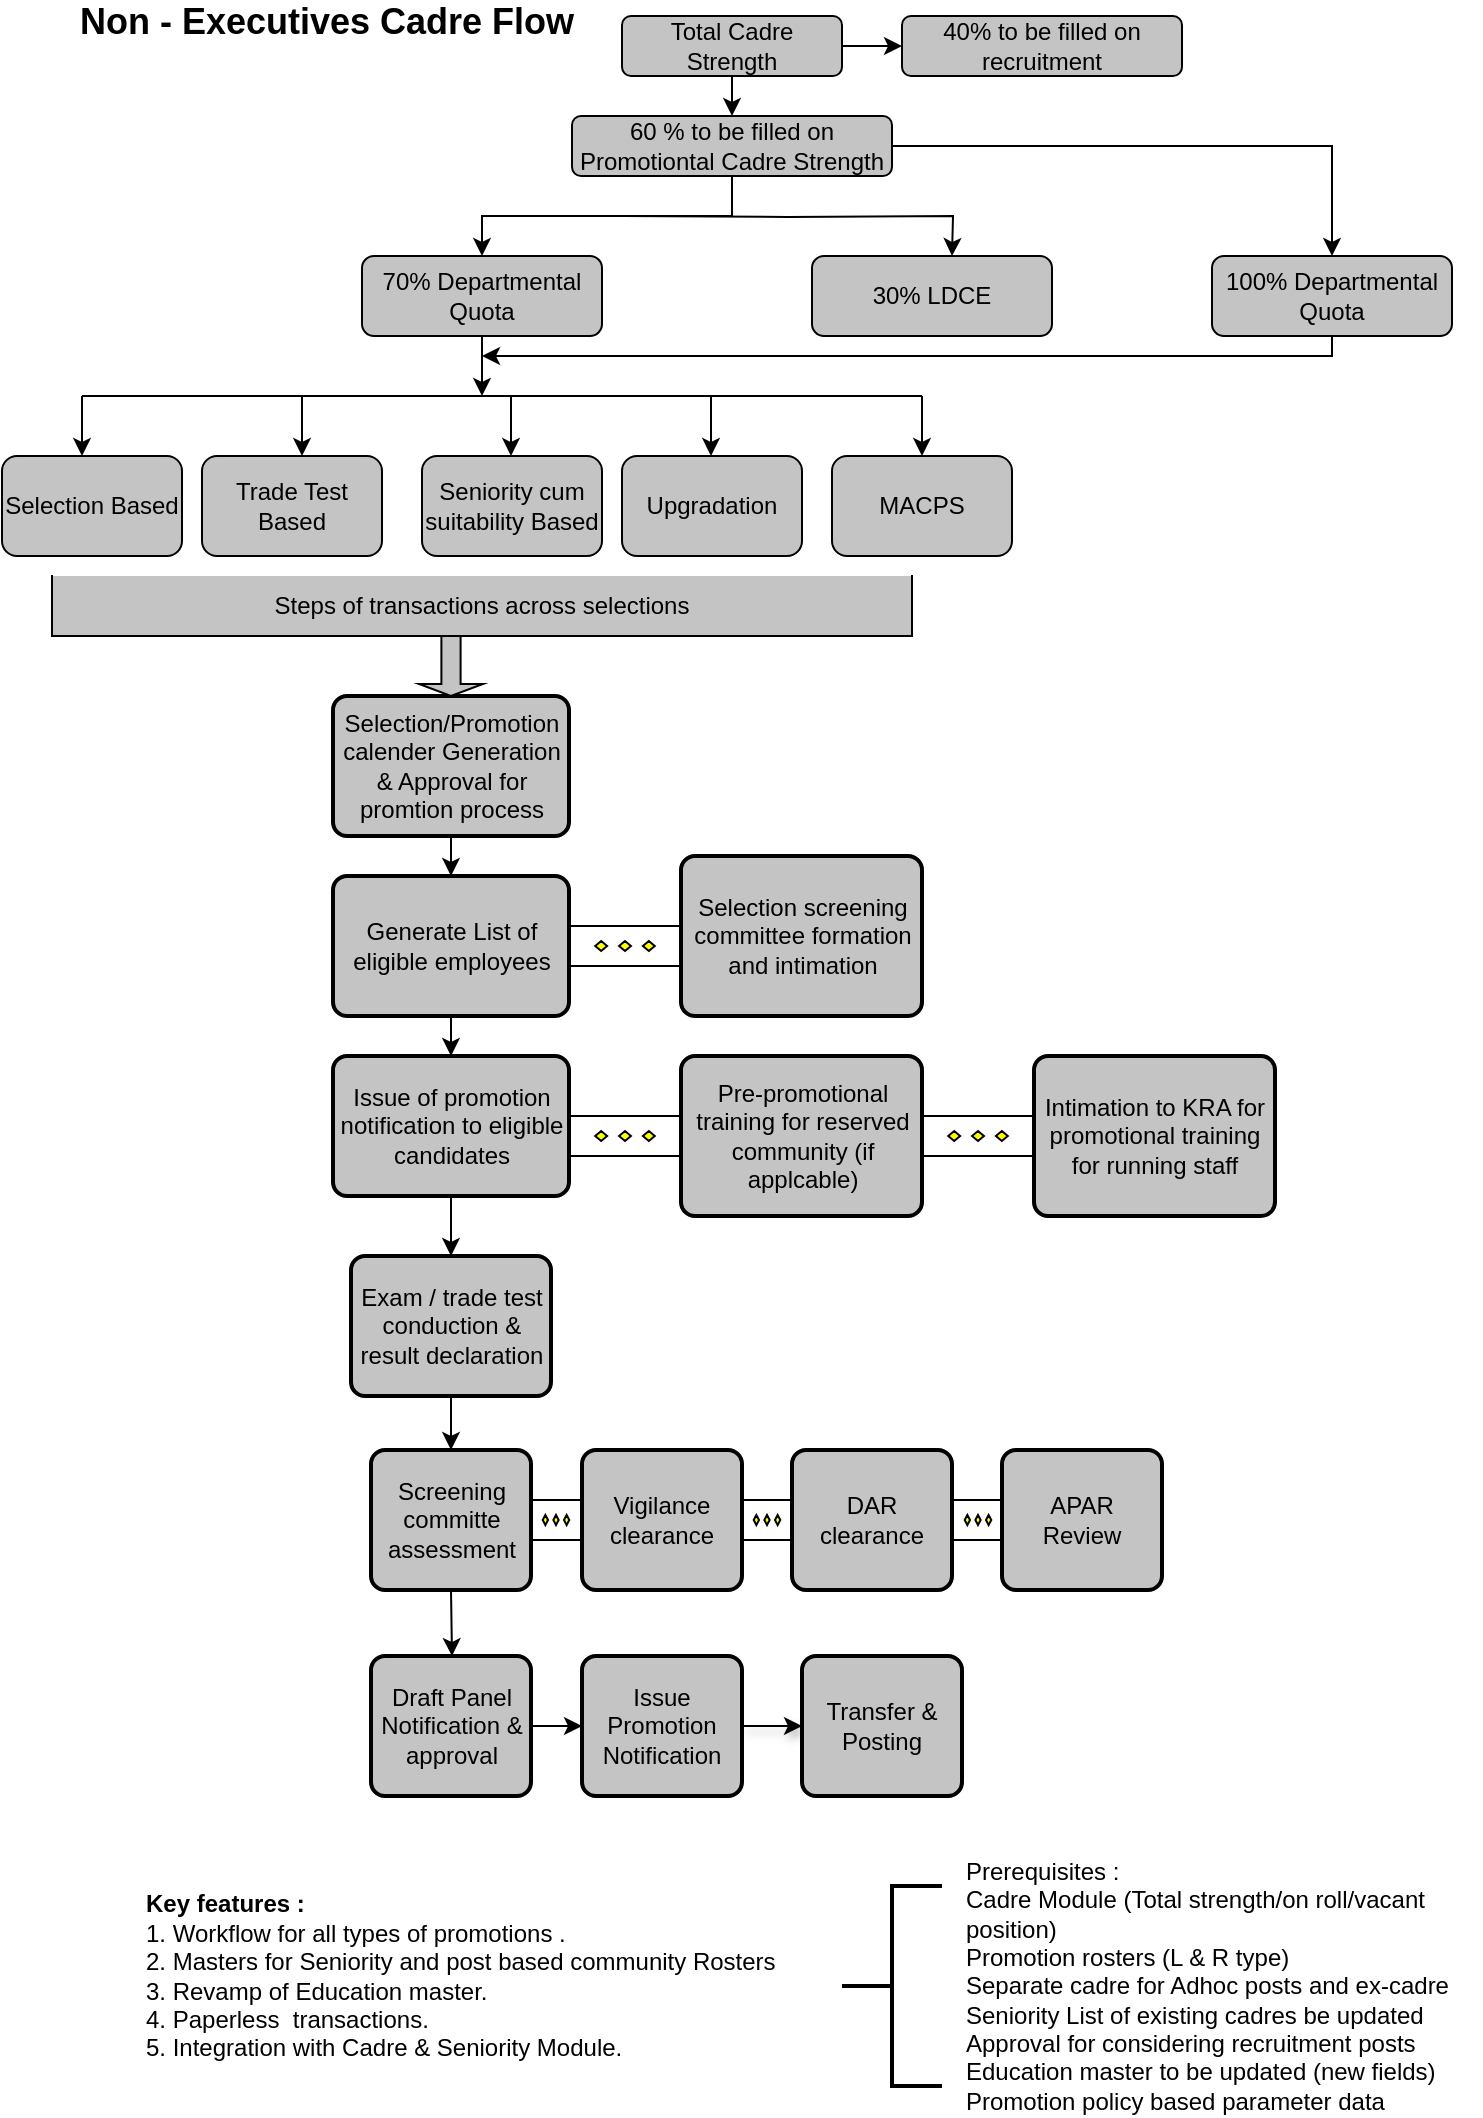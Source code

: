 <mxfile version="13.4.9" type="device" pages="3"><diagram id="b8mFrxSZG0z0P4amXAUq" name="Page-1"><mxGraphModel dx="868" dy="461" grid="1" gridSize="10" guides="1" tooltips="1" connect="1" arrows="1" fold="1" page="1" pageScale="1" pageWidth="850" pageHeight="1100" math="0" shadow="0"><root><mxCell id="0"/><mxCell id="1" parent="0"/><mxCell id="Rz9FdwnF5Hv2nTcxhyDt-26" style="edgeStyle=orthogonalEdgeStyle;rounded=0;orthogonalLoop=1;jettySize=auto;html=1;exitX=0.5;exitY=1;exitDx=0;exitDy=0;strokeColor=#000000;fillColor=#C4C4C4;" parent="1" source="nGVQjKL_32YSXhsE0S-u-1" edge="1"><mxGeometry relative="1" as="geometry"><mxPoint x="260" y="210" as="targetPoint"/></mxGeometry></mxCell><mxCell id="nGVQjKL_32YSXhsE0S-u-1" value="70% Departmental Quota" style="rounded=1;whiteSpace=wrap;html=1;strokeColor=#000000;fillColor=#C4C4C4;" parent="1" vertex="1"><mxGeometry x="200" y="140" width="120" height="40" as="geometry"/></mxCell><mxCell id="nGVQjKL_32YSXhsE0S-u-2" value="30% LDCE" style="rounded=1;whiteSpace=wrap;html=1;strokeColor=#000000;fillColor=#C4C4C4;" parent="1" vertex="1"><mxGeometry x="425" y="140" width="120" height="40" as="geometry"/></mxCell><mxCell id="v1MOnkH0SPWXCkNVPlxh-5" style="edgeStyle=orthogonalEdgeStyle;rounded=0;orthogonalLoop=1;jettySize=auto;html=1;" parent="1" source="Rz9FdwnF5Hv2nTcxhyDt-11" edge="1"><mxGeometry relative="1" as="geometry"><mxPoint x="260" y="190" as="targetPoint"/><Array as="points"><mxPoint x="685" y="190"/></Array></mxGeometry></mxCell><mxCell id="Rz9FdwnF5Hv2nTcxhyDt-11" value="100% Departmental Quota" style="rounded=1;whiteSpace=wrap;html=1;strokeColor=#000000;fillColor=#C4C4C4;" parent="1" vertex="1"><mxGeometry x="625" y="140" width="120" height="40" as="geometry"/></mxCell><mxCell id="nGVQjKL_32YSXhsE0S-u-4" value="Selection Based" style="rounded=1;whiteSpace=wrap;html=1;strokeColor=#000000;fillColor=#C4C4C4;" parent="1" vertex="1"><mxGeometry x="20" y="240" width="90" height="50" as="geometry"/></mxCell><mxCell id="nGVQjKL_32YSXhsE0S-u-6" value="Seniority cum suitability Based" style="rounded=1;whiteSpace=wrap;html=1;strokeColor=#000000;fillColor=#C4C4C4;" parent="1" vertex="1"><mxGeometry x="230" y="240" width="90" height="50" as="geometry"/></mxCell><mxCell id="nGVQjKL_32YSXhsE0S-u-7" value="Trade Test Based" style="rounded=1;whiteSpace=wrap;html=1;strokeColor=#000000;fillColor=#C4C4C4;" parent="1" vertex="1"><mxGeometry x="120" y="240" width="90" height="50" as="geometry"/></mxCell><mxCell id="nGVQjKL_32YSXhsE0S-u-9" value="Upgradation " style="rounded=1;whiteSpace=wrap;html=1;strokeColor=#000000;fillColor=#C4C4C4;" parent="1" vertex="1"><mxGeometry x="330" y="240" width="90" height="50" as="geometry"/></mxCell><mxCell id="nGVQjKL_32YSXhsE0S-u-10" value="MACPS" style="rounded=1;whiteSpace=wrap;html=1;strokeColor=#000000;fillColor=#C4C4C4;" parent="1" vertex="1"><mxGeometry x="435" y="240" width="90" height="50" as="geometry"/></mxCell><mxCell id="Rz9FdwnF5Hv2nTcxhyDt-9" style="edgeStyle=orthogonalEdgeStyle;rounded=0;orthogonalLoop=1;jettySize=auto;html=1;exitX=0.5;exitY=1;exitDx=0;exitDy=0;entryX=0.5;entryY=0;entryDx=0;entryDy=0;strokeColor=#000000;fillColor=#C4C4C4;" parent="1" source="Rz9FdwnF5Hv2nTcxhyDt-1" target="nGVQjKL_32YSXhsE0S-u-1" edge="1"><mxGeometry relative="1" as="geometry"/></mxCell><mxCell id="Rz9FdwnF5Hv2nTcxhyDt-10" style="edgeStyle=orthogonalEdgeStyle;rounded=0;orthogonalLoop=1;jettySize=auto;html=1;exitX=0.5;exitY=1;exitDx=0;exitDy=0;strokeColor=#000000;fillColor=#C4C4C4;" parent="1" edge="1"><mxGeometry relative="1" as="geometry"><mxPoint x="495" y="140" as="targetPoint"/><mxPoint x="330" y="120" as="sourcePoint"/></mxGeometry></mxCell><mxCell id="v1MOnkH0SPWXCkNVPlxh-1" style="edgeStyle=orthogonalEdgeStyle;rounded=0;orthogonalLoop=1;jettySize=auto;html=1;" parent="1" source="Rz9FdwnF5Hv2nTcxhyDt-1" target="Rz9FdwnF5Hv2nTcxhyDt-11" edge="1"><mxGeometry relative="1" as="geometry"/></mxCell><mxCell id="Rz9FdwnF5Hv2nTcxhyDt-1" value="60 % to be filled on Promotiontal Cadre Strength " style="rounded=1;whiteSpace=wrap;html=1;strokeColor=#000000;fillColor=#C4C4C4;" parent="1" vertex="1"><mxGeometry x="305" y="70" width="160" height="30" as="geometry"/></mxCell><mxCell id="Rz9FdwnF5Hv2nTcxhyDt-4" style="edgeStyle=orthogonalEdgeStyle;rounded=0;orthogonalLoop=1;jettySize=auto;html=1;exitX=0.5;exitY=1;exitDx=0;exitDy=0;entryX=0.5;entryY=0;entryDx=0;entryDy=0;strokeColor=#000000;fillColor=#C4C4C4;" parent="1" source="Rz9FdwnF5Hv2nTcxhyDt-2" target="Rz9FdwnF5Hv2nTcxhyDt-1" edge="1"><mxGeometry relative="1" as="geometry"/></mxCell><mxCell id="Rz9FdwnF5Hv2nTcxhyDt-8" value="" style="edgeStyle=orthogonalEdgeStyle;rounded=0;orthogonalLoop=1;jettySize=auto;html=1;strokeColor=#000000;fillColor=#C4C4C4;" parent="1" source="Rz9FdwnF5Hv2nTcxhyDt-2" target="Rz9FdwnF5Hv2nTcxhyDt-7" edge="1"><mxGeometry relative="1" as="geometry"/></mxCell><mxCell id="Rz9FdwnF5Hv2nTcxhyDt-2" value="Total Cadre Strength " style="rounded=1;whiteSpace=wrap;html=1;strokeColor=#000000;fillColor=#C4C4C4;" parent="1" vertex="1"><mxGeometry x="330" y="20" width="110" height="30" as="geometry"/></mxCell><mxCell id="Rz9FdwnF5Hv2nTcxhyDt-7" value="40% to be filled on recruitment" style="rounded=1;whiteSpace=wrap;html=1;strokeColor=#000000;fillColor=#C4C4C4;" parent="1" vertex="1"><mxGeometry x="470" y="20" width="140" height="30" as="geometry"/></mxCell><mxCell id="Rz9FdwnF5Hv2nTcxhyDt-22" value="" style="endArrow=none;html=1;strokeColor=#000000;fillColor=#C4C4C4;" parent="1" edge="1"><mxGeometry width="50" height="50" relative="1" as="geometry"><mxPoint x="60" y="210" as="sourcePoint"/><mxPoint x="480" y="210" as="targetPoint"/></mxGeometry></mxCell><mxCell id="Rz9FdwnF5Hv2nTcxhyDt-31" style="edgeStyle=orthogonalEdgeStyle;rounded=0;orthogonalLoop=1;jettySize=auto;html=1;exitX=0.5;exitY=1;exitDx=0;exitDy=0;strokeColor=#000000;fillColor=#C4C4C4;" parent="1" edge="1"><mxGeometry relative="1" as="geometry"><mxPoint x="60" y="240" as="targetPoint"/><mxPoint x="60" y="210" as="sourcePoint"/><Array as="points"><mxPoint x="60" y="240"/></Array></mxGeometry></mxCell><mxCell id="Rz9FdwnF5Hv2nTcxhyDt-32" style="edgeStyle=orthogonalEdgeStyle;rounded=0;orthogonalLoop=1;jettySize=auto;html=1;exitX=0.5;exitY=1;exitDx=0;exitDy=0;strokeColor=#000000;fillColor=#C4C4C4;" parent="1" edge="1"><mxGeometry relative="1" as="geometry"><mxPoint x="170" y="240" as="targetPoint"/><mxPoint x="170" y="210" as="sourcePoint"/></mxGeometry></mxCell><mxCell id="Rz9FdwnF5Hv2nTcxhyDt-33" style="edgeStyle=orthogonalEdgeStyle;rounded=0;orthogonalLoop=1;jettySize=auto;html=1;exitX=0.5;exitY=1;exitDx=0;exitDy=0;strokeColor=#000000;fillColor=#C4C4C4;" parent="1" edge="1"><mxGeometry relative="1" as="geometry"><mxPoint x="274.5" y="240" as="targetPoint"/><mxPoint x="274.5" y="210" as="sourcePoint"/></mxGeometry></mxCell><mxCell id="Rz9FdwnF5Hv2nTcxhyDt-35" style="edgeStyle=orthogonalEdgeStyle;rounded=0;orthogonalLoop=1;jettySize=auto;html=1;exitX=0.5;exitY=1;exitDx=0;exitDy=0;strokeColor=#000000;fillColor=#C4C4C4;" parent="1" edge="1"><mxGeometry relative="1" as="geometry"><mxPoint x="374.5" y="240" as="targetPoint"/><mxPoint x="374.5" y="210" as="sourcePoint"/></mxGeometry></mxCell><mxCell id="Rz9FdwnF5Hv2nTcxhyDt-36" style="edgeStyle=orthogonalEdgeStyle;rounded=0;orthogonalLoop=1;jettySize=auto;html=1;exitX=0.5;exitY=1;exitDx=0;exitDy=0;strokeColor=#000000;fillColor=#C4C4C4;" parent="1" edge="1"><mxGeometry relative="1" as="geometry"><mxPoint x="480" y="240" as="targetPoint"/><mxPoint x="480" y="210" as="sourcePoint"/></mxGeometry></mxCell><mxCell id="Rz9FdwnF5Hv2nTcxhyDt-37" value="Steps of transactions across selections " style="shape=partialRectangle;whiteSpace=wrap;html=1;bottom=1;right=1;left=1;top=0;fillColor=#C4C4C4;routingCenterX=-0.5;strokeColor=#000000;" parent="1" vertex="1"><mxGeometry x="45" y="300" width="430" height="30" as="geometry"/></mxCell><mxCell id="otrRU6SvobgbWZqmUoB8-2" value="" style="edgeStyle=orthogonalEdgeStyle;rounded=0;orthogonalLoop=1;jettySize=auto;html=1;strokeColor=#000000;fillColor=#C4C4C4;" parent="1" source="Rz9FdwnF5Hv2nTcxhyDt-41" target="otrRU6SvobgbWZqmUoB8-1" edge="1"><mxGeometry relative="1" as="geometry"/></mxCell><mxCell id="Rz9FdwnF5Hv2nTcxhyDt-41" value="Selection/Promotion calender Generation &amp;amp; Approval for promtion process" style="rounded=1;whiteSpace=wrap;html=1;absoluteArcSize=1;arcSize=14;strokeWidth=2;strokeColor=#000000;fillColor=#C4C4C4;" parent="1" vertex="1"><mxGeometry x="185.5" y="360" width="118" height="70" as="geometry"/></mxCell><mxCell id="otrRU6SvobgbWZqmUoB8-6" value="" style="edgeStyle=orthogonalEdgeStyle;rounded=0;orthogonalLoop=1;jettySize=auto;html=1;strokeColor=#000000;fillColor=#C4C4C4;" parent="1" source="otrRU6SvobgbWZqmUoB8-1" target="otrRU6SvobgbWZqmUoB8-5" edge="1"><mxGeometry relative="1" as="geometry"/></mxCell><mxCell id="otrRU6SvobgbWZqmUoB8-1" value="Generate List of eligible employees" style="rounded=1;whiteSpace=wrap;html=1;absoluteArcSize=1;arcSize=14;strokeWidth=2;strokeColor=#000000;fillColor=#C4C4C4;" parent="1" vertex="1"><mxGeometry x="185.5" y="450" width="118" height="70" as="geometry"/></mxCell><mxCell id="otrRU6SvobgbWZqmUoB8-24" style="edgeStyle=orthogonalEdgeStyle;rounded=0;orthogonalLoop=1;jettySize=auto;html=1;exitX=0.5;exitY=1;exitDx=0;exitDy=0;strokeColor=#000000;fillColor=#C4C4C4;" parent="1" source="otrRU6SvobgbWZqmUoB8-5" target="otrRU6SvobgbWZqmUoB8-14" edge="1"><mxGeometry relative="1" as="geometry"/></mxCell><mxCell id="otrRU6SvobgbWZqmUoB8-5" value="Issue of promotion notification to eligible candidates" style="rounded=1;whiteSpace=wrap;html=1;absoluteArcSize=1;arcSize=14;strokeWidth=2;strokeColor=#000000;fillColor=#C4C4C4;" parent="1" vertex="1"><mxGeometry x="185.5" y="540" width="118" height="70" as="geometry"/></mxCell><mxCell id="otrRU6SvobgbWZqmUoB8-25" value="" style="edgeStyle=orthogonalEdgeStyle;rounded=0;orthogonalLoop=1;jettySize=auto;html=1;strokeColor=#000000;fillColor=#C4C4C4;" parent="1" source="otrRU6SvobgbWZqmUoB8-14" target="otrRU6SvobgbWZqmUoB8-16" edge="1"><mxGeometry relative="1" as="geometry"/></mxCell><mxCell id="otrRU6SvobgbWZqmUoB8-14" value="Exam / trade test conduction &amp;amp; result declaration" style="rounded=1;whiteSpace=wrap;html=1;absoluteArcSize=1;arcSize=14;strokeWidth=2;strokeColor=#000000;fillColor=#C4C4C4;" parent="1" vertex="1"><mxGeometry x="194.5" y="640" width="100" height="70" as="geometry"/></mxCell><mxCell id="Rz9FdwnF5Hv2nTcxhyDt-52" style="edgeStyle=orthogonalEdgeStyle;rounded=0;orthogonalLoop=1;jettySize=auto;html=1;entryX=0;entryY=0.5;entryDx=0;entryDy=0;" parent="1" edge="1"><mxGeometry relative="1" as="geometry"><mxPoint x="275.5" y="980" as="sourcePoint"/></mxGeometry></mxCell><mxCell id="Rz9FdwnF5Hv2nTcxhyDt-60" value="Selection screening committee formation and intimation" style="rounded=1;whiteSpace=wrap;html=1;absoluteArcSize=1;arcSize=14;strokeWidth=2;strokeColor=#000000;fillColor=#C4C4C4;" parent="1" vertex="1"><mxGeometry x="359.5" y="440" width="120.5" height="80" as="geometry"/></mxCell><mxCell id="Rz9FdwnF5Hv2nTcxhyDt-61" value="" style="edgeStyle=orthogonalEdgeStyle;rounded=0;orthogonalLoop=1;jettySize=auto;html=1;" parent="1" edge="1"><mxGeometry relative="1" as="geometry"><mxPoint x="399.5" y="980" as="sourcePoint"/></mxGeometry></mxCell><mxCell id="Rz9FdwnF5Hv2nTcxhyDt-64" value="" style="verticalLabelPosition=bottom;verticalAlign=top;html=1;shape=mxgraph.flowchart.parallel_mode;pointerEvents=1;strokeColor=#000000;fillColor=#C4C4C4;" parent="1" vertex="1"><mxGeometry x="303.5" y="475" width="56" height="20" as="geometry"/></mxCell><mxCell id="Rz9FdwnF5Hv2nTcxhyDt-85" value="" style="shape=singleArrow;direction=south;whiteSpace=wrap;html=1;strokeColor=#000000;fillColor=#C4C4C4;" parent="1" vertex="1"><mxGeometry x="228.5" y="330" width="32" height="30" as="geometry"/></mxCell><mxCell id="otrRU6SvobgbWZqmUoB8-7" value="Pre-promotional training for reserved community (if applcable)" style="rounded=1;whiteSpace=wrap;html=1;absoluteArcSize=1;arcSize=14;strokeWidth=2;strokeColor=#000000;fillColor=#C4C4C4;" parent="1" vertex="1"><mxGeometry x="359.5" y="540" width="120.5" height="80" as="geometry"/></mxCell><mxCell id="otrRU6SvobgbWZqmUoB8-10" value="Intimation to KRA for promotional training for running staff" style="rounded=1;whiteSpace=wrap;html=1;absoluteArcSize=1;arcSize=14;strokeWidth=2;strokeColor=#000000;fillColor=#C4C4C4;" parent="1" vertex="1"><mxGeometry x="536" y="540" width="120.5" height="80" as="geometry"/></mxCell><mxCell id="otrRU6SvobgbWZqmUoB8-8" value="" style="verticalLabelPosition=bottom;verticalAlign=top;html=1;shape=mxgraph.flowchart.parallel_mode;pointerEvents=1;strokeColor=#000000;fillColor=#C4C4C4;" parent="1" vertex="1"><mxGeometry x="480" y="570" width="56" height="20" as="geometry"/></mxCell><mxCell id="otrRU6SvobgbWZqmUoB8-12" value="" style="verticalLabelPosition=bottom;verticalAlign=top;html=1;shape=mxgraph.flowchart.parallel_mode;pointerEvents=1;strokeColor=#000000;fillColor=#C4C4C4;" parent="1" vertex="1"><mxGeometry x="303.5" y="570" width="56" height="20" as="geometry"/></mxCell><mxCell id="otrRU6SvobgbWZqmUoB8-32" style="edgeStyle=orthogonalEdgeStyle;rounded=0;orthogonalLoop=1;jettySize=auto;html=1;exitX=0.5;exitY=1;exitDx=0;exitDy=0;strokeColor=#000000;fillColor=#C4C4C4;" parent="1" source="otrRU6SvobgbWZqmUoB8-16" edge="1"><mxGeometry relative="1" as="geometry"><mxPoint x="245" y="840" as="targetPoint"/></mxGeometry></mxCell><mxCell id="otrRU6SvobgbWZqmUoB8-16" value="Screening committe assessment" style="rounded=1;whiteSpace=wrap;html=1;absoluteArcSize=1;arcSize=14;strokeWidth=2;strokeColor=#000000;fillColor=#C4C4C4;" parent="1" vertex="1"><mxGeometry x="204.5" y="737" width="80" height="70" as="geometry"/></mxCell><mxCell id="otrRU6SvobgbWZqmUoB8-17" value="Vigilance clearance" style="rounded=1;whiteSpace=wrap;html=1;absoluteArcSize=1;arcSize=14;strokeWidth=2;strokeColor=#000000;fillColor=#C4C4C4;" parent="1" vertex="1"><mxGeometry x="310" y="737" width="80" height="70" as="geometry"/></mxCell><mxCell id="otrRU6SvobgbWZqmUoB8-18" value="DAR clearance" style="rounded=1;whiteSpace=wrap;html=1;absoluteArcSize=1;arcSize=14;strokeWidth=2;strokeColor=#000000;fillColor=#C4C4C4;" parent="1" vertex="1"><mxGeometry x="415" y="737" width="80" height="70" as="geometry"/></mxCell><mxCell id="otrRU6SvobgbWZqmUoB8-19" value="&lt;div&gt;APAR &lt;br&gt;&lt;/div&gt;&lt;div&gt;Review&lt;/div&gt;" style="rounded=1;whiteSpace=wrap;html=1;absoluteArcSize=1;arcSize=14;strokeWidth=2;strokeColor=#000000;fillColor=#C4C4C4;" parent="1" vertex="1"><mxGeometry x="520" y="737" width="80" height="70" as="geometry"/></mxCell><mxCell id="otrRU6SvobgbWZqmUoB8-20" value="" style="verticalLabelPosition=bottom;verticalAlign=top;html=1;shape=mxgraph.flowchart.parallel_mode;pointerEvents=1;strokeColor=#000000;fillColor=#C4C4C4;" parent="1" vertex="1"><mxGeometry x="390" y="762" width="25" height="20" as="geometry"/></mxCell><mxCell id="otrRU6SvobgbWZqmUoB8-21" value="" style="verticalLabelPosition=bottom;verticalAlign=top;html=1;shape=mxgraph.flowchart.parallel_mode;pointerEvents=1;strokeColor=#000000;fillColor=#C4C4C4;" parent="1" vertex="1"><mxGeometry x="284.5" y="762" width="25" height="20" as="geometry"/></mxCell><mxCell id="otrRU6SvobgbWZqmUoB8-22" value="" style="verticalLabelPosition=bottom;verticalAlign=top;html=1;shape=mxgraph.flowchart.parallel_mode;pointerEvents=1;strokeColor=#000000;fillColor=#C4C4C4;" parent="1" vertex="1"><mxGeometry x="495.5" y="762" width="25" height="20" as="geometry"/></mxCell><mxCell id="otrRU6SvobgbWZqmUoB8-34" value="" style="edgeStyle=orthogonalEdgeStyle;rounded=0;orthogonalLoop=1;jettySize=auto;html=1;strokeColor=#000000;fillColor=#C4C4C4;" parent="1" source="otrRU6SvobgbWZqmUoB8-31" target="otrRU6SvobgbWZqmUoB8-33" edge="1"><mxGeometry relative="1" as="geometry"/></mxCell><mxCell id="otrRU6SvobgbWZqmUoB8-31" value="Draft Panel Notification &amp;amp; approval" style="rounded=1;whiteSpace=wrap;html=1;absoluteArcSize=1;arcSize=14;strokeWidth=2;strokeColor=#000000;fillColor=#C4C4C4;" parent="1" vertex="1"><mxGeometry x="204.5" y="840" width="80" height="70" as="geometry"/></mxCell><mxCell id="9o6ojC23q1Nt9xGdaqO1-4" value="" style="edgeStyle=orthogonalEdgeStyle;rounded=0;orthogonalLoop=1;jettySize=auto;html=1;shadow=1;strokeColor=#000000;fillColor=#C4C4C4;" parent="1" source="otrRU6SvobgbWZqmUoB8-33" target="9o6ojC23q1Nt9xGdaqO1-3" edge="1"><mxGeometry relative="1" as="geometry"/></mxCell><mxCell id="otrRU6SvobgbWZqmUoB8-33" value="Issue Promotion Notification" style="rounded=1;whiteSpace=wrap;html=1;absoluteArcSize=1;arcSize=14;strokeWidth=2;strokeColor=#000000;fillColor=#C4C4C4;" parent="1" vertex="1"><mxGeometry x="310" y="840" width="80" height="70" as="geometry"/></mxCell><mxCell id="9o6ojC23q1Nt9xGdaqO1-3" value="Transfer &amp;amp; Posting" style="rounded=1;whiteSpace=wrap;html=1;absoluteArcSize=1;arcSize=14;strokeWidth=2;strokeColor=#000000;fillColor=#C4C4C4;" parent="1" vertex="1"><mxGeometry x="420" y="840" width="80" height="70" as="geometry"/></mxCell><mxCell id="9o6ojC23q1Nt9xGdaqO1-1" value="" style="strokeWidth=2;html=1;shape=mxgraph.flowchart.annotation_2;align=left;labelPosition=right;pointerEvents=1;" parent="1" vertex="1"><mxGeometry x="440" y="955" width="50" height="100" as="geometry"/></mxCell><mxCell id="9o6ojC23q1Nt9xGdaqO1-2" value="&lt;div align=&quot;left&quot;&gt;Prerequisites : &lt;br&gt;&lt;span&gt;&lt;span style=&quot;color: #000000&quot;&gt;&lt;/span&gt;&lt;span style=&quot;color: rgb(0 , 0 , 0)&quot;&gt;Cadre Module  (Total strength/on roll/vacant&lt;/span&gt;&lt;/span&gt;&lt;/div&gt;&lt;div align=&quot;left&quot;&gt;&lt;span&gt;&lt;span style=&quot;color: rgb(0 , 0 , 0)&quot;&gt;position)&lt;/span&gt;&lt;/span&gt;&lt;br&gt;&lt;span&gt;&lt;span style=&quot;color: rgb(0 , 0 , 0)&quot;&gt;&lt;/span&gt;&lt;span style=&quot;color: rgb(0 , 0 , 0)&quot;&gt;Promotion rosters (L &amp;amp; R type)&lt;/span&gt;&lt;/span&gt;&lt;br&gt;Separate cadre for Adhoc posts and ex-cadre&lt;br&gt;&lt;span&gt;&lt;span style=&quot;color: rgb(0 , 0 , 0)&quot;&gt;&lt;/span&gt;&lt;span style=&quot;color: rgb(0 , 0 , 0)&quot;&gt;Seniority List of existing cadres be updated&lt;/span&gt;&lt;/span&gt;&lt;br&gt;&lt;span&gt;&lt;span style=&quot;color: rgb(0 , 0 , 0)&quot;&gt;&lt;/span&gt;&lt;/span&gt;&lt;span&gt;&lt;span style=&quot;color: rgb(0 , 0 , 0)&quot;&gt;Approval for considering recruitment posts&lt;/span&gt;&lt;/span&gt;&lt;br&gt;&lt;span&gt;&lt;span style=&quot;color: rgb(0 , 0 , 0)&quot;&gt;&lt;/span&gt;&lt;span style=&quot;color: rgb(0 , 0 , 0)&quot;&gt;Education master to be updated (new fields)&lt;/span&gt;&lt;/span&gt;&lt;br&gt;&lt;span&gt;Promotion policy based parameter data &lt;span style=&quot;color: rgb(0 , 0 , 0)&quot;&gt;&lt;/span&gt;&lt;/span&gt;&lt;/div&gt;" style="text;html=1;align=left;verticalAlign=middle;resizable=0;points=[];autosize=1;" parent="1" vertex="1"><mxGeometry x="499.5" y="940" width="260" height="130" as="geometry"/></mxCell><mxCell id="9o6ojC23q1Nt9xGdaqO1-5" value="&lt;div align=&quot;left&quot;&gt;&lt;b&gt;&lt;span&gt;&lt;span style=&quot;color: #000000&quot;&gt;Key features : &lt;/span&gt;&lt;/span&gt;&lt;/b&gt;&lt;br&gt;1. Workflow for all types of promotions .&lt;/div&gt;&lt;div align=&quot;left&quot;&gt;2. Masters for Seniority and post based community Rosters &lt;br&gt;&lt;span&gt;&lt;span style=&quot;color: rgb(0 , 0 , 0)&quot;&gt;&lt;/span&gt;&lt;span style=&quot;color: rgb(0 , 0 , 0)&quot;&gt;3. Revamp of Education master.&lt;/span&gt;&lt;/span&gt;&lt;/div&gt;&lt;div align=&quot;left&quot;&gt;&lt;span&gt;&lt;span style=&quot;color: rgb(0 , 0 , 0)&quot;&gt;4. Paperless&amp;nbsp; transactions.&lt;/span&gt;&lt;/span&gt;&lt;/div&gt;&lt;div align=&quot;left&quot;&gt;&lt;span&gt;&lt;span style=&quot;color: rgb(0 , 0 , 0)&quot;&gt;5. Integration with Cadre &amp;amp; Seniority Module.&lt;/span&gt;&lt;/span&gt;&lt;span&gt;&lt;span style=&quot;color: rgb(0 , 0 , 0)&quot;&gt;&lt;/span&gt;&lt;/span&gt;&lt;/div&gt;" style="text;html=1;align=left;verticalAlign=middle;resizable=0;points=[];autosize=1;" parent="1" vertex="1"><mxGeometry x="90" y="955" width="330" height="90" as="geometry"/></mxCell><mxCell id="YigT5Oc6gTVmLhR6mvGO-1" value="&lt;font style=&quot;font-size: 18px&quot;&gt;&lt;b&gt;Non - Executives Cadre Flow&lt;/b&gt;&lt;/font&gt; " style="text;html=1;align=center;verticalAlign=middle;resizable=0;points=[];autosize=1;" parent="1" vertex="1"><mxGeometry x="52" y="13" width="260" height="20" as="geometry"/></mxCell></root></mxGraphModel></diagram><diagram id="v7hkO1hsbrYHzCKD37A5" name="Page-2"><mxGraphModel dx="754" dy="408" grid="1" gridSize="10" guides="1" tooltips="1" connect="1" arrows="1" fold="1" page="1" pageScale="1" pageWidth="850" pageHeight="1100" background="#F1FAEE" math="0" shadow="0"><root><mxCell id="elsnzjDeH3HSE3HzQxHr-0"/><mxCell id="elsnzjDeH3HSE3HzQxHr-1" parent="elsnzjDeH3HSE3HzQxHr-0"/><mxCell id="elsnzjDeH3HSE3HzQxHr-54" style="edgeStyle=orthogonalEdgeStyle;rounded=0;orthogonalLoop=1;jettySize=auto;html=1;fontColor=#1D3557;strokeColor=#457B9D;fillColor=#A8DADC;curved=1;labelBackgroundColor=#F1FAEE;" parent="elsnzjDeH3HSE3HzQxHr-1" source="elsnzjDeH3HSE3HzQxHr-53" edge="1"><mxGeometry relative="1" as="geometry"><mxPoint x="290" y="100" as="targetPoint"/></mxGeometry></mxCell><mxCell id="zK9cimEq9Nlwyb8PFess-13" style="edgeStyle=orthogonalEdgeStyle;curved=1;rounded=0;orthogonalLoop=1;jettySize=auto;html=1;exitX=1;exitY=0.5;exitDx=0;exitDy=0;exitPerimeter=0;entryX=0.5;entryY=0;entryDx=0;entryDy=0;strokeColor=#457B9D;fillColor=#A8DADC;fontColor=#1D3557;labelBackgroundColor=#F1FAEE;" edge="1" parent="elsnzjDeH3HSE3HzQxHr-1" source="elsnzjDeH3HSE3HzQxHr-53" target="zK9cimEq9Nlwyb8PFess-8"><mxGeometry relative="1" as="geometry"/></mxCell><mxCell id="elsnzjDeH3HSE3HzQxHr-53" value="Start" style="strokeWidth=2;html=1;shape=mxgraph.flowchart.start_1;whiteSpace=wrap;fillColor=#A8DADC;strokeColor=#457B9D;fontColor=#1D3557;" parent="elsnzjDeH3HSE3HzQxHr-1" vertex="1"><mxGeometry x="312.5" y="10" width="100" height="40" as="geometry"/></mxCell><mxCell id="elsnzjDeH3HSE3HzQxHr-57" style="edgeStyle=orthogonalEdgeStyle;rounded=0;orthogonalLoop=1;jettySize=auto;html=1;exitX=0.5;exitY=1;exitDx=0;exitDy=0;entryX=0.5;entryY=0;entryDx=0;entryDy=0;entryPerimeter=0;fontColor=#1D3557;strokeColor=#457B9D;fillColor=#A8DADC;curved=1;labelBackgroundColor=#F1FAEE;" parent="elsnzjDeH3HSE3HzQxHr-1" source="elsnzjDeH3HSE3HzQxHr-55" target="elsnzjDeH3HSE3HzQxHr-56" edge="1"><mxGeometry relative="1" as="geometry"/></mxCell><mxCell id="elsnzjDeH3HSE3HzQxHr-55" value="Promotion Calender generation by Personnel" style="whiteSpace=wrap;html=1;absoluteArcSize=1;arcSize=14;strokeWidth=2;fillColor=#A8DADC;strokeColor=#457B9D;fontColor=#1D3557;" parent="elsnzjDeH3HSE3HzQxHr-1" vertex="1"><mxGeometry x="235" y="100" width="110" height="90" as="geometry"/></mxCell><mxCell id="elsnzjDeH3HSE3HzQxHr-60" style="edgeStyle=orthogonalEdgeStyle;rounded=0;orthogonalLoop=1;jettySize=auto;html=1;fontColor=#1D3557;strokeColor=#457B9D;fillColor=#A8DADC;curved=1;labelBackgroundColor=#F1FAEE;" parent="elsnzjDeH3HSE3HzQxHr-1" source="elsnzjDeH3HSE3HzQxHr-56" edge="1"><mxGeometry relative="1" as="geometry"><mxPoint x="180" y="320" as="targetPoint"/></mxGeometry></mxCell><mxCell id="zK9cimEq9Nlwyb8PFess-19" value="" style="edgeStyle=orthogonalEdgeStyle;curved=1;rounded=0;orthogonalLoop=1;jettySize=auto;html=1;strokeColor=#457B9D;fillColor=#A8DADC;fontColor=#1D3557;labelBackgroundColor=#F1FAEE;" edge="1" parent="elsnzjDeH3HSE3HzQxHr-1" source="elsnzjDeH3HSE3HzQxHr-56" target="zK9cimEq9Nlwyb8PFess-18"><mxGeometry relative="1" as="geometry"/></mxCell><mxCell id="elsnzjDeH3HSE3HzQxHr-56" value="&lt;div&gt;check&lt;br&gt;&lt;/div&gt;&lt;div&gt;Promotion &lt;br&gt;&lt;/div&gt;&lt;div&gt;Type&lt;/div&gt;" style="strokeWidth=2;html=1;shape=mxgraph.flowchart.decision;whiteSpace=wrap;fillColor=#A8DADC;strokeColor=#457B9D;fontColor=#1D3557;" parent="elsnzjDeH3HSE3HzQxHr-1" vertex="1"><mxGeometry x="240" y="230" width="100" height="80" as="geometry"/></mxCell><mxCell id="elsnzjDeH3HSE3HzQxHr-63" style="edgeStyle=orthogonalEdgeStyle;rounded=0;orthogonalLoop=1;jettySize=auto;html=1;fontColor=#1D3557;strokeColor=#457B9D;fillColor=#A8DADC;curved=1;labelBackgroundColor=#F1FAEE;" parent="elsnzjDeH3HSE3HzQxHr-1" source="elsnzjDeH3HSE3HzQxHr-62" edge="1"><mxGeometry relative="1" as="geometry"><mxPoint x="175" y="430" as="targetPoint"/></mxGeometry></mxCell><mxCell id="elsnzjDeH3HSE3HzQxHr-62" value="&lt;div&gt;Send &lt;br&gt;&lt;/div&gt;&lt;div&gt;Calender &lt;br&gt;&lt;/div&gt;&lt;div&gt;Data to HOD&lt;/div&gt;" style="shape=parallelogram;html=1;strokeWidth=2;perimeter=parallelogramPerimeter;whiteSpace=wrap;arcSize=12;size=0.23;fillColor=#A8DADC;strokeColor=#457B9D;fontColor=#1D3557;" parent="elsnzjDeH3HSE3HzQxHr-1" vertex="1"><mxGeometry x="120" y="320" width="110" height="70" as="geometry"/></mxCell><mxCell id="elsnzjDeH3HSE3HzQxHr-68" style="edgeStyle=orthogonalEdgeStyle;rounded=0;orthogonalLoop=1;jettySize=auto;html=1;exitX=0;exitY=0.5;exitDx=0;exitDy=0;exitPerimeter=0;fontColor=#1D3557;strokeColor=#457B9D;fillColor=#A8DADC;curved=1;labelBackgroundColor=#F1FAEE;" parent="elsnzjDeH3HSE3HzQxHr-1" source="elsnzjDeH3HSE3HzQxHr-64" edge="1"><mxGeometry relative="1" as="geometry"><mxPoint x="230" y="140" as="targetPoint"/><Array as="points"><mxPoint x="50" y="475"/><mxPoint x="50" y="140"/></Array></mxGeometry></mxCell><mxCell id="elsnzjDeH3HSE3HzQxHr-71" style="edgeStyle=orthogonalEdgeStyle;rounded=0;orthogonalLoop=1;jettySize=auto;html=1;exitX=0.5;exitY=1;exitDx=0;exitDy=0;exitPerimeter=0;fontColor=#1D3557;strokeColor=#457B9D;fillColor=#A8DADC;curved=1;labelBackgroundColor=#F1FAEE;" parent="elsnzjDeH3HSE3HzQxHr-1" source="elsnzjDeH3HSE3HzQxHr-64" edge="1"><mxGeometry relative="1" as="geometry"><mxPoint x="175" y="560" as="targetPoint"/></mxGeometry></mxCell><mxCell id="elsnzjDeH3HSE3HzQxHr-64" value="&lt;div&gt;Approval by &lt;br&gt;&lt;/div&gt;&lt;div&gt;HOD&lt;/div&gt;" style="strokeWidth=2;html=1;shape=mxgraph.flowchart.decision;whiteSpace=wrap;fillColor=#A8DADC;strokeColor=#457B9D;fontColor=#1D3557;" parent="elsnzjDeH3HSE3HzQxHr-1" vertex="1"><mxGeometry x="127.5" y="430" width="95" height="90" as="geometry"/></mxCell><mxCell id="elsnzjDeH3HSE3HzQxHr-70" value="Update Flag in Calender" style="text;html=1;align=center;verticalAlign=middle;resizable=0;points=[];autosize=1;strokeColor=#457B9D;fillColor=#A8DADC;fontColor=#1D3557;" parent="elsnzjDeH3HSE3HzQxHr-1" vertex="1"><mxGeometry x="70" y="110" width="150" height="20" as="geometry"/></mxCell><mxCell id="elsnzjDeH3HSE3HzQxHr-73" value="&lt;font color=&quot;#990000&quot;&gt;Yes&lt;/font&gt;" style="text;html=1;align=center;verticalAlign=middle;resizable=0;points=[];autosize=1;fontColor=#1D3557;" parent="elsnzjDeH3HSE3HzQxHr-1" vertex="1"><mxGeometry x="128" y="530" width="40" height="20" as="geometry"/></mxCell><mxCell id="elsnzjDeH3HSE3HzQxHr-75" style="edgeStyle=orthogonalEdgeStyle;rounded=0;orthogonalLoop=1;jettySize=auto;html=1;exitX=0.5;exitY=1;exitDx=0;exitDy=0;fontColor=#1D3557;strokeColor=#457B9D;fillColor=#A8DADC;curved=1;labelBackgroundColor=#F1FAEE;" parent="elsnzjDeH3HSE3HzQxHr-1" source="elsnzjDeH3HSE3HzQxHr-74" edge="1"><mxGeometry relative="1" as="geometry"><mxPoint x="174" y="690" as="targetPoint"/></mxGeometry></mxCell><mxCell id="elsnzjDeH3HSE3HzQxHr-74" value="Generate List of eligible employees" style="whiteSpace=wrap;html=1;absoluteArcSize=1;arcSize=14;strokeWidth=2;fillColor=#A8DADC;strokeColor=#457B9D;fontColor=#1D3557;" parent="elsnzjDeH3HSE3HzQxHr-1" vertex="1"><mxGeometry x="128" y="560" width="92" height="90" as="geometry"/></mxCell><mxCell id="elsnzjDeH3HSE3HzQxHr-77" style="edgeStyle=orthogonalEdgeStyle;rounded=0;orthogonalLoop=1;jettySize=auto;html=1;fontColor=#1D3557;strokeColor=#457B9D;fillColor=#A8DADC;curved=1;labelBackgroundColor=#F1FAEE;" parent="elsnzjDeH3HSE3HzQxHr-1" source="elsnzjDeH3HSE3HzQxHr-76" edge="1"><mxGeometry relative="1" as="geometry"><mxPoint x="270" y="740" as="targetPoint"/></mxGeometry></mxCell><mxCell id="elsnzjDeH3HSE3HzQxHr-79" style="edgeStyle=orthogonalEdgeStyle;rounded=0;orthogonalLoop=1;jettySize=auto;html=1;exitX=0.5;exitY=1;exitDx=0;exitDy=0;exitPerimeter=0;fontColor=#1D3557;strokeColor=#457B9D;fillColor=#A8DADC;curved=1;labelBackgroundColor=#F1FAEE;" parent="elsnzjDeH3HSE3HzQxHr-1" source="elsnzjDeH3HSE3HzQxHr-76" edge="1"><mxGeometry relative="1" as="geometry"><mxPoint x="175" y="830" as="targetPoint"/></mxGeometry></mxCell><mxCell id="elsnzjDeH3HSE3HzQxHr-76" value="&lt;div&gt;&lt;br&gt;&lt;/div&gt;&lt;div&gt;Promotion&lt;br&gt;&lt;/div&gt;&lt;div&gt;Type for&lt;/div&gt;&lt;div&gt;Running &lt;br&gt;&lt;/div&gt;&lt;div&gt;cadre&lt;br&gt;&lt;/div&gt;" style="strokeWidth=2;html=1;shape=mxgraph.flowchart.decision;whiteSpace=wrap;fillColor=#A8DADC;strokeColor=#457B9D;fontColor=#1D3557;" parent="elsnzjDeH3HSE3HzQxHr-1" vertex="1"><mxGeometry x="120" y="690" width="110" height="100" as="geometry"/></mxCell><mxCell id="elsnzjDeH3HSE3HzQxHr-81" style="edgeStyle=orthogonalEdgeStyle;rounded=0;orthogonalLoop=1;jettySize=auto;html=1;exitX=0.5;exitY=1;exitDx=0;exitDy=0;fontColor=#1D3557;strokeColor=#457B9D;fillColor=#A8DADC;curved=1;labelBackgroundColor=#F1FAEE;" parent="elsnzjDeH3HSE3HzQxHr-1" source="elsnzjDeH3HSE3HzQxHr-80" edge="1"><mxGeometry relative="1" as="geometry"><mxPoint x="172" y="950" as="targetPoint"/></mxGeometry></mxCell><mxCell id="elsnzjDeH3HSE3HzQxHr-80" value="&lt;div&gt;Generate&lt;br&gt;&lt;/div&gt;&lt;div&gt;Draft Promotion notification&lt;/div&gt;" style="whiteSpace=wrap;html=1;absoluteArcSize=1;arcSize=14;strokeWidth=2;fillColor=#A8DADC;strokeColor=#457B9D;fontColor=#1D3557;" parent="elsnzjDeH3HSE3HzQxHr-1" vertex="1"><mxGeometry x="124" y="830" width="96" height="90" as="geometry"/></mxCell><mxCell id="elsnzjDeH3HSE3HzQxHr-86" style="edgeStyle=orthogonalEdgeStyle;rounded=0;orthogonalLoop=1;jettySize=auto;html=1;entryX=0;entryY=0.5;entryDx=0;entryDy=0;fontColor=#1D3557;strokeColor=#457B9D;fillColor=#A8DADC;curved=1;labelBackgroundColor=#F1FAEE;" parent="elsnzjDeH3HSE3HzQxHr-1" source="elsnzjDeH3HSE3HzQxHr-82" target="elsnzjDeH3HSE3HzQxHr-80" edge="1"><mxGeometry relative="1" as="geometry"><mxPoint x="30" y="860" as="targetPoint"/><Array as="points"><mxPoint x="30" y="1000"/><mxPoint x="30" y="875"/></Array></mxGeometry></mxCell><mxCell id="CAcxDiPIpg6dkHVP2j2F-23" value="" style="edgeStyle=orthogonalEdgeStyle;curved=0;rounded=0;sketch=0;orthogonalLoop=1;jettySize=auto;html=1;strokeColor=#457B9D;fillColor=#A8DADC;fontColor=#1D3557;" edge="1" parent="elsnzjDeH3HSE3HzQxHr-1" source="elsnzjDeH3HSE3HzQxHr-82" target="elsnzjDeH3HSE3HzQxHr-91"><mxGeometry relative="1" as="geometry"/></mxCell><mxCell id="elsnzjDeH3HSE3HzQxHr-82" value="&lt;div&gt;Approval &lt;br&gt;&lt;/div&gt;&lt;div&gt;of &lt;br&gt;&lt;/div&gt;&lt;div&gt;CPO&lt;/div&gt;" style="strokeWidth=2;html=1;shape=mxgraph.flowchart.decision;whiteSpace=wrap;fillColor=#A8DADC;strokeColor=#457B9D;fontColor=#1D3557;" parent="elsnzjDeH3HSE3HzQxHr-1" vertex="1"><mxGeometry x="122" y="950" width="100" height="100" as="geometry"/></mxCell><mxCell id="3vBE4hHl8Hp3-c1Anhxm-4" style="edgeStyle=orthogonalEdgeStyle;rounded=0;orthogonalLoop=1;jettySize=auto;html=1;exitX=1;exitY=0.5;exitDx=0;exitDy=0;entryX=0;entryY=0.5;entryDx=0;entryDy=0;entryPerimeter=0;fontColor=#1D3557;strokeColor=#457B9D;fillColor=#A8DADC;curved=1;labelBackgroundColor=#F1FAEE;" parent="elsnzjDeH3HSE3HzQxHr-1" source="elsnzjDeH3HSE3HzQxHr-91" target="3vBE4hHl8Hp3-c1Anhxm-0" edge="1"><mxGeometry relative="1" as="geometry"/></mxCell><mxCell id="elsnzjDeH3HSE3HzQxHr-91" value="&lt;div&gt;Issue&lt;/div&gt;&lt;div&gt;Promotion Notification&lt;br&gt;&lt;/div&gt;" style="shape=parallelogram;html=1;strokeWidth=2;perimeter=parallelogramPerimeter;whiteSpace=wrap;arcSize=12;size=0.23;fillColor=#A8DADC;strokeColor=#457B9D;fontColor=#1D3557;" parent="elsnzjDeH3HSE3HzQxHr-1" vertex="1"><mxGeometry x="270" y="970" width="100" height="60" as="geometry"/></mxCell><mxCell id="TmaQk-IaxOUImXLsrgC3-5" value="&lt;div align=&quot;left&quot;&gt;&lt;b&gt;&lt;span&gt;&lt;span style=&quot;color: #000000&quot;&gt;Prerequisites : &lt;/span&gt;&lt;/span&gt;&lt;/b&gt;&lt;br&gt;&lt;span&gt;&lt;span style=&quot;color: #000000&quot;&gt;&lt;/span&gt;&lt;span style=&quot;color: rgb(0 , 0 , 0)&quot;&gt;Cadre Module &lt;br&gt;&lt;/span&gt;&lt;/span&gt;&lt;/div&gt;&lt;div align=&quot;left&quot;&gt;&lt;span&gt;&lt;span style=&quot;color: rgb(0 , 0 , 0)&quot;&gt;bifurcated % of posts (60:40 &amp;amp; 70:30)&lt;/span&gt;&lt;/span&gt;&lt;/div&gt;&lt;div align=&quot;left&quot;&gt;&lt;span&gt;&lt;span style=&quot;color: rgb(0 , 0 , 0)&quot;&gt;  Community wise Total/on roll/vacant strength&lt;/span&gt;&lt;/span&gt;&lt;br&gt;&lt;span&gt;&lt;span style=&quot;color: rgb(0 , 0 , 0)&quot;&gt;&lt;/span&gt;&lt;span style=&quot;color: rgb(0 , 0 , 0)&quot;&gt;Promotion rosters (L/R)&lt;/span&gt;&lt;/span&gt;&lt;br&gt;&lt;span&gt;&lt;span style=&quot;color: rgb(0 , 0 , 0)&quot;&gt;&lt;/span&gt;&lt;span style=&quot;color: rgb(0 , 0 , 0)&quot;&gt;Approval for considering recruitment posts&lt;/span&gt;&lt;/span&gt;&lt;br&gt;&lt;span&gt;&lt;span style=&quot;color: rgb(0 , 0 , 0)&quot;&gt;&lt;/span&gt;&lt;span style=&quot;color: rgb(0 , 0 , 0)&quot;&gt;Seniority List should be updated&lt;/span&gt;&lt;/span&gt;&lt;br&gt;&lt;span&gt;&lt;span style=&quot;color: rgb(0 , 0 , 0)&quot;&gt;&lt;/span&gt;&lt;span style=&quot;color: rgb(0 , 0 , 0)&quot;&gt;community roster point wise list &lt;/span&gt;&lt;/span&gt;&lt;br&gt;&lt;span&gt;&lt;span style=&quot;color: rgb(0 , 0 , 0)&quot;&gt;&lt;/span&gt;&lt;span style=&quot;color: rgb(0 , 0 , 0)&quot;&gt;Education master to be updated (new fields)&lt;/span&gt;&lt;/span&gt;&lt;br&gt;&lt;span&gt;&lt;span style=&quot;color: rgb(0 , 0 , 0)&quot;&gt;&lt;/span&gt;&lt;span style=&quot;color: rgb(0 , 0 , 0)&quot;&gt;Mode of selection parameters masters&lt;/span&gt;&lt;/span&gt;&lt;/div&gt;" style="text;html=1;align=left;verticalAlign=middle;resizable=0;points=[];autosize=1;strokeColor=#457B9D;fillColor=#A8DADC;fontColor=#1D3557;" parent="elsnzjDeH3HSE3HzQxHr-1" vertex="1"><mxGeometry x="510" y="90" width="250" height="150" as="geometry"/></mxCell><mxCell id="3vBE4hHl8Hp3-c1Anhxm-7" style="edgeStyle=orthogonalEdgeStyle;rounded=0;orthogonalLoop=1;jettySize=auto;html=1;exitX=0.5;exitY=0;exitDx=0;exitDy=0;exitPerimeter=0;entryX=1;entryY=0.5;entryDx=0;entryDy=0;fontColor=#1D3557;strokeColor=#457B9D;fillColor=#A8DADC;curved=1;labelBackgroundColor=#F1FAEE;" parent="elsnzjDeH3HSE3HzQxHr-1" source="3vBE4hHl8Hp3-c1Anhxm-0" target="elsnzjDeH3HSE3HzQxHr-80" edge="1"><mxGeometry relative="1" as="geometry"/></mxCell><mxCell id="CAcxDiPIpg6dkHVP2j2F-3" value="" style="edgeStyle=orthogonalEdgeStyle;rounded=0;orthogonalLoop=1;jettySize=auto;html=1;labelBackgroundColor=#F1FAEE;strokeColor=#457B9D;fontColor=#1D3557;" edge="1" parent="elsnzjDeH3HSE3HzQxHr-1" source="3vBE4hHl8Hp3-c1Anhxm-0" target="CAcxDiPIpg6dkHVP2j2F-2"><mxGeometry relative="1" as="geometry"/></mxCell><mxCell id="3vBE4hHl8Hp3-c1Anhxm-0" value="&lt;div&gt;Is Revision&lt;/div&gt;&lt;div&gt;Required&lt;br&gt;&lt;/div&gt;" style="strokeWidth=2;html=1;shape=mxgraph.flowchart.decision;whiteSpace=wrap;fillColor=#A8DADC;strokeColor=#457B9D;fontColor=#1D3557;" parent="elsnzjDeH3HSE3HzQxHr-1" vertex="1"><mxGeometry x="400" y="950" width="110" height="100" as="geometry"/></mxCell><mxCell id="xDka24YEmOzgxIqmLHbj-1" value="&lt;div&gt;Promotion Committee &lt;br&gt;&lt;/div&gt;&lt;div&gt;Nominations&lt;/div&gt;&lt;div&gt;Intimations &lt;br&gt;&lt;/div&gt;&lt;div&gt;Acceptance&lt;br&gt;Updates&lt;br&gt;&lt;/div&gt;" style="whiteSpace=wrap;html=1;absoluteArcSize=1;arcSize=14;strokeWidth=2;fillColor=#A8DADC;strokeColor=#457B9D;fontColor=#1D3557;" parent="elsnzjDeH3HSE3HzQxHr-1" vertex="1"><mxGeometry x="278" y="560" width="122" height="90" as="geometry"/></mxCell><mxCell id="xDka24YEmOzgxIqmLHbj-4" value="" style="verticalLabelPosition=bottom;verticalAlign=top;html=1;shape=mxgraph.flowchart.parallel_mode;pointerEvents=1;fillColor=#A8DADC;strokeColor=#457B9D;fontColor=#1D3557;" parent="elsnzjDeH3HSE3HzQxHr-1" vertex="1"><mxGeometry x="220" y="595" width="56" height="20" as="geometry"/></mxCell><mxCell id="zK9cimEq9Nlwyb8PFess-7" value="" style="verticalLabelPosition=bottom;verticalAlign=top;html=1;shape=mxgraph.flowchart.parallel_mode;pointerEvents=1;fillColor=#A8DADC;strokeColor=#457B9D;fontColor=#1D3557;" vertex="1" parent="elsnzjDeH3HSE3HzQxHr-1"><mxGeometry x="345" y="125" width="35" height="40" as="geometry"/></mxCell><mxCell id="zK9cimEq9Nlwyb8PFess-21" style="edgeStyle=orthogonalEdgeStyle;curved=1;rounded=0;orthogonalLoop=1;jettySize=auto;html=1;exitX=0.5;exitY=1;exitDx=0;exitDy=0;entryX=0.5;entryY=0;entryDx=0;entryDy=0;strokeColor=#457B9D;fillColor=#A8DADC;fontColor=#1D3557;labelBackgroundColor=#F1FAEE;" edge="1" parent="elsnzjDeH3HSE3HzQxHr-1" source="zK9cimEq9Nlwyb8PFess-8" target="zK9cimEq9Nlwyb8PFess-18"><mxGeometry relative="1" as="geometry"/></mxCell><mxCell id="zK9cimEq9Nlwyb8PFess-8" value="Promotion Calender generation by respective dept." style="whiteSpace=wrap;html=1;absoluteArcSize=1;arcSize=14;strokeWidth=2;fillColor=#A8DADC;strokeColor=#457B9D;fontColor=#1D3557;" vertex="1" parent="elsnzjDeH3HSE3HzQxHr-1"><mxGeometry x="380" y="100" width="110" height="90" as="geometry"/></mxCell><mxCell id="zK9cimEq9Nlwyb8PFess-10" style="edgeStyle=orthogonalEdgeStyle;rounded=0;orthogonalLoop=1;jettySize=auto;html=1;fontColor=#1D3557;strokeColor=#457B9D;fillColor=#A8DADC;curved=1;labelBackgroundColor=#F1FAEE;" edge="1" parent="elsnzjDeH3HSE3HzQxHr-1"><mxGeometry relative="1" as="geometry"><mxPoint x="290" y="100" as="targetPoint"/><mxPoint x="312.5" y="30" as="sourcePoint"/></mxGeometry></mxCell><mxCell id="zK9cimEq9Nlwyb8PFess-14" value="Only for Upgradation&lt;br&gt;&lt;div&gt;Seniority Based&lt;/div&gt;&lt;div&gt;Accounts&lt;br&gt;&lt;/div&gt;" style="text;html=1;align=center;verticalAlign=middle;resizable=0;points=[];autosize=1;fontColor=#1D3557;" vertex="1" parent="elsnzjDeH3HSE3HzQxHr-1"><mxGeometry x="425" y="30" width="120" height="50" as="geometry"/></mxCell><mxCell id="zK9cimEq9Nlwyb8PFess-27" style="edgeStyle=orthogonalEdgeStyle;rounded=0;orthogonalLoop=1;jettySize=auto;html=1;entryX=1;entryY=0.5;entryDx=0;entryDy=0;entryPerimeter=0;labelBackgroundColor=#F1FAEE;strokeColor=#457B9D;fontColor=#1D3557;" edge="1" parent="elsnzjDeH3HSE3HzQxHr-1" source="zK9cimEq9Nlwyb8PFess-18" target="elsnzjDeH3HSE3HzQxHr-64"><mxGeometry relative="1" as="geometry"><Array as="points"><mxPoint x="435" y="475"/></Array></mxGeometry></mxCell><mxCell id="zK9cimEq9Nlwyb8PFess-18" value="Finalise&amp;nbsp; cadrewise posts for promotions" style="whiteSpace=wrap;html=1;fontColor=#1D3557;strokeColor=#457B9D;strokeWidth=2;fillColor=#A8DADC;" vertex="1" parent="elsnzjDeH3HSE3HzQxHr-1"><mxGeometry x="375" y="240" width="120" height="60" as="geometry"/></mxCell><mxCell id="CAcxDiPIpg6dkHVP2j2F-5" value="" style="edgeStyle=orthogonalEdgeStyle;rounded=0;orthogonalLoop=1;jettySize=auto;html=1;labelBackgroundColor=#F1FAEE;strokeColor=#457B9D;fontColor=#1D3557;" edge="1" parent="elsnzjDeH3HSE3HzQxHr-1" source="CAcxDiPIpg6dkHVP2j2F-2" target="CAcxDiPIpg6dkHVP2j2F-4"><mxGeometry relative="1" as="geometry"/></mxCell><mxCell id="CAcxDiPIpg6dkHVP2j2F-11" value="" style="edgeStyle=orthogonalEdgeStyle;rounded=0;orthogonalLoop=1;jettySize=auto;html=1;labelBackgroundColor=#F1FAEE;strokeColor=#457B9D;fontColor=#1D3557;" edge="1" parent="elsnzjDeH3HSE3HzQxHr-1" source="CAcxDiPIpg6dkHVP2j2F-2" target="CAcxDiPIpg6dkHVP2j2F-10"><mxGeometry relative="1" as="geometry"/></mxCell><mxCell id="CAcxDiPIpg6dkHVP2j2F-2" value="If&amp;nbsp; safety categoy" style="strokeWidth=2;html=1;shape=mxgraph.flowchart.decision;whiteSpace=wrap;fillColor=#A8DADC;strokeColor=#457B9D;fontColor=#1D3557;" vertex="1" parent="elsnzjDeH3HSE3HzQxHr-1"><mxGeometry x="560" y="950" width="110" height="100" as="geometry"/></mxCell><mxCell id="CAcxDiPIpg6dkHVP2j2F-7" value="" style="edgeStyle=orthogonalEdgeStyle;rounded=0;orthogonalLoop=1;jettySize=auto;html=1;labelBackgroundColor=#F1FAEE;strokeColor=#457B9D;fontColor=#1D3557;" edge="1" parent="elsnzjDeH3HSE3HzQxHr-1" source="CAcxDiPIpg6dkHVP2j2F-4" target="CAcxDiPIpg6dkHVP2j2F-6"><mxGeometry relative="1" as="geometry"/></mxCell><mxCell id="CAcxDiPIpg6dkHVP2j2F-4" value="Intimation to HOD &lt;br&gt;for Pre-promotional training" style="whiteSpace=wrap;html=1;fontColor=#1D3557;strokeColor=#457B9D;strokeWidth=2;fillColor=#A8DADC;" vertex="1" parent="elsnzjDeH3HSE3HzQxHr-1"><mxGeometry x="555" y="860" width="120" height="60" as="geometry"/></mxCell><mxCell id="CAcxDiPIpg6dkHVP2j2F-9" value="" style="edgeStyle=orthogonalEdgeStyle;rounded=0;orthogonalLoop=1;jettySize=auto;html=1;labelBackgroundColor=#F1FAEE;strokeColor=#457B9D;fontColor=#1D3557;" edge="1" parent="elsnzjDeH3HSE3HzQxHr-1" source="CAcxDiPIpg6dkHVP2j2F-6" target="CAcxDiPIpg6dkHVP2j2F-8"><mxGeometry relative="1" as="geometry"/></mxCell><mxCell id="CAcxDiPIpg6dkHVP2j2F-6" value="&lt;div&gt;Training details&lt;/div&gt;&lt;div&gt;updation by department&lt;br&gt;&lt;/div&gt;" style="whiteSpace=wrap;html=1;fontColor=#1D3557;strokeColor=#457B9D;strokeWidth=2;fillColor=#A8DADC;" vertex="1" parent="elsnzjDeH3HSE3HzQxHr-1"><mxGeometry x="555" y="770" width="120" height="60" as="geometry"/></mxCell><mxCell id="CAcxDiPIpg6dkHVP2j2F-8" value="3" style="ellipse;whiteSpace=wrap;html=1;fontColor=#1D3557;strokeColor=#457B9D;strokeWidth=2;fillColor=#A8DADC;" vertex="1" parent="elsnzjDeH3HSE3HzQxHr-1"><mxGeometry x="585" y="680" width="60" height="50" as="geometry"/></mxCell><mxCell id="CAcxDiPIpg6dkHVP2j2F-10" value="3" style="ellipse;whiteSpace=wrap;html=1;fontColor=#1D3557;strokeColor=#457B9D;strokeWidth=2;fillColor=#A8DADC;" vertex="1" parent="elsnzjDeH3HSE3HzQxHr-1"><mxGeometry x="700" y="975" width="60" height="50" as="geometry"/></mxCell><mxCell id="CAcxDiPIpg6dkHVP2j2F-13" value="&lt;font color=&quot;#990000&quot;&gt;NO&lt;/font&gt;" style="text;html=1;align=center;verticalAlign=middle;resizable=0;points=[];autosize=1;fontColor=#1D3557;" vertex="1" parent="elsnzjDeH3HSE3HzQxHr-1"><mxGeometry x="180" y="800" width="30" height="20" as="geometry"/></mxCell><mxCell id="CAcxDiPIpg6dkHVP2j2F-16" value="" style="verticalLabelPosition=bottom;verticalAlign=top;html=1;shape=mxgraph.flowchart.or;fillColor=#A8DADC;strokeColor=#457B9D;fontColor=#1D3557;" vertex="1" parent="elsnzjDeH3HSE3HzQxHr-1"><mxGeometry x="270" y="720" width="50" height="45" as="geometry"/></mxCell><mxCell id="CAcxDiPIpg6dkHVP2j2F-20" value="&lt;font color=&quot;#990000&quot;&gt;NO&lt;/font&gt;" style="text;html=1;align=center;verticalAlign=middle;resizable=0;points=[];autosize=1;fontColor=#1D3557;" vertex="1" parent="elsnzjDeH3HSE3HzQxHr-1"><mxGeometry x="670" y="970" width="30" height="20" as="geometry"/></mxCell><mxCell id="CAcxDiPIpg6dkHVP2j2F-21" value="&lt;font color=&quot;#990000&quot;&gt;NO&lt;/font&gt;" style="text;html=1;align=center;verticalAlign=middle;resizable=0;points=[];autosize=1;fontColor=#1D3557;" vertex="1" parent="elsnzjDeH3HSE3HzQxHr-1"><mxGeometry x="515" y="975" width="30" height="20" as="geometry"/></mxCell><mxCell id="CAcxDiPIpg6dkHVP2j2F-22" value="&lt;font color=&quot;#990000&quot;&gt;NO&lt;/font&gt;" style="text;html=1;align=center;verticalAlign=middle;resizable=0;points=[];autosize=1;fontColor=#1D3557;" vertex="1" parent="elsnzjDeH3HSE3HzQxHr-1"><mxGeometry x="90" y="975" width="30" height="20" as="geometry"/></mxCell><mxCell id="CAcxDiPIpg6dkHVP2j2F-24" value="&lt;font color=&quot;#990000&quot;&gt;NO&lt;/font&gt;" style="text;html=1;align=center;verticalAlign=middle;resizable=0;points=[];autosize=1;fontColor=#1D3557;" vertex="1" parent="elsnzjDeH3HSE3HzQxHr-1"><mxGeometry x="98" y="440" width="30" height="20" as="geometry"/></mxCell><mxCell id="CAcxDiPIpg6dkHVP2j2F-25" value="&lt;font color=&quot;#990000&quot;&gt;Yes&lt;/font&gt;" style="text;html=1;align=center;verticalAlign=middle;resizable=0;points=[];autosize=1;fontColor=#1D3557;" vertex="1" parent="elsnzjDeH3HSE3HzQxHr-1"><mxGeometry x="222.5" y="720" width="40" height="20" as="geometry"/></mxCell><mxCell id="CAcxDiPIpg6dkHVP2j2F-26" value="&lt;font color=&quot;#990000&quot;&gt;Yes&lt;/font&gt;" style="text;html=1;align=center;verticalAlign=middle;resizable=0;points=[];autosize=1;fontColor=#1D3557;" vertex="1" parent="elsnzjDeH3HSE3HzQxHr-1"><mxGeometry x="615" y="930" width="40" height="20" as="geometry"/></mxCell><mxCell id="CAcxDiPIpg6dkHVP2j2F-27" value="Text" style="text;html=1;strokeColor=none;fillColor=none;align=center;verticalAlign=middle;whiteSpace=wrap;rounded=0;sketch=0;fontColor=#1D3557;" vertex="1" parent="elsnzjDeH3HSE3HzQxHr-1"><mxGeometry x="390" y="200" width="40" height="20" as="geometry"/></mxCell><mxCell id="CAcxDiPIpg6dkHVP2j2F-28" value="Selection Based Promotion " style="text;html=1;align=center;verticalAlign=middle;resizable=0;points=[];autosize=1;fontColor=#990000;fontStyle=1;fontFamily=Comic Sans MS;fontSize=15;" vertex="1" parent="elsnzjDeH3HSE3HzQxHr-1"><mxGeometry x="43" y="10" width="210" height="20" as="geometry"/></mxCell></root></mxGraphModel></diagram><diagram id="UGlMCh8lv2XdctgJ5KF7" name="Page-3"><mxGraphModel dx="754" dy="408" grid="1" gridSize="10" guides="1" tooltips="1" connect="1" arrows="1" fold="1" page="1" pageScale="1" pageWidth="850" pageHeight="1100" background="#F1FAEE" math="0" shadow="0"><root><mxCell id="bPDwZGlbfrhiaizZ35Nh-0"/><mxCell id="bPDwZGlbfrhiaizZ35Nh-1" parent="bPDwZGlbfrhiaizZ35Nh-0"/><mxCell id="3TCtxku_zVPAuUAjCr90-0" style="edgeStyle=orthogonalEdgeStyle;rounded=0;orthogonalLoop=1;jettySize=auto;html=1;exitX=0.5;exitY=1;exitDx=0;exitDy=0;exitPerimeter=0;strokeColor=#457B9D;fontColor=#1D3557;labelBackgroundColor=#F1FAEE;curved=1;" parent="bPDwZGlbfrhiaizZ35Nh-1" source="m0aVdn8zRJFOT_B0W77h-0" edge="1"><mxGeometry relative="1" as="geometry"><mxPoint x="132.5" y="80" as="targetPoint"/></mxGeometry></mxCell><mxCell id="m0aVdn8zRJFOT_B0W77h-0" value="3" style="strokeWidth=2;html=1;shape=mxgraph.flowchart.start_2;whiteSpace=wrap;fillColor=#A8DADC;strokeColor=#457B9D;fontColor=#1D3557;" parent="bPDwZGlbfrhiaizZ35Nh-1" vertex="1"><mxGeometry x="112.5" y="10" width="40" height="40" as="geometry"/></mxCell><mxCell id="3TCtxku_zVPAuUAjCr90-3" style="edgeStyle=orthogonalEdgeStyle;rounded=0;orthogonalLoop=1;jettySize=auto;html=1;exitX=0.5;exitY=1;exitDx=0;exitDy=0;strokeColor=#457B9D;fontColor=#1D3557;labelBackgroundColor=#F1FAEE;curved=1;" parent="bPDwZGlbfrhiaizZ35Nh-1" source="3TCtxku_zVPAuUAjCr90-2" edge="1"><mxGeometry relative="1" as="geometry"><mxPoint x="132.5" y="220" as="targetPoint"/></mxGeometry></mxCell><mxCell id="3TCtxku_zVPAuUAjCr90-2" value="Generate attendance sheet &amp;amp; intimation mail to all concerned for conducting exam" style="rounded=1;whiteSpace=wrap;html=1;absoluteArcSize=1;arcSize=14;strokeWidth=2;fillColor=#A8DADC;strokeColor=#457B9D;fontColor=#1D3557;" parent="bPDwZGlbfrhiaizZ35Nh-1" vertex="1"><mxGeometry x="82.5" y="80" width="100" height="100" as="geometry"/></mxCell><mxCell id="3TCtxku_zVPAuUAjCr90-6" style="edgeStyle=orthogonalEdgeStyle;rounded=0;orthogonalLoop=1;jettySize=auto;html=1;exitX=1;exitY=0.5;exitDx=0;exitDy=0;strokeColor=#457B9D;fontColor=#1D3557;labelBackgroundColor=#F1FAEE;curved=1;" parent="bPDwZGlbfrhiaizZ35Nh-1" source="3TCtxku_zVPAuUAjCr90-4" edge="1"><mxGeometry relative="1" as="geometry"><mxPoint x="232.5" y="260" as="targetPoint"/></mxGeometry></mxCell><mxCell id="3TCtxku_zVPAuUAjCr90-16" style="edgeStyle=orthogonalEdgeStyle;rounded=0;orthogonalLoop=1;jettySize=auto;html=1;exitX=0.5;exitY=1;exitDx=0;exitDy=0;strokeColor=#457B9D;fontColor=#1D3557;labelBackgroundColor=#F1FAEE;curved=1;" parent="bPDwZGlbfrhiaizZ35Nh-1" source="3TCtxku_zVPAuUAjCr90-4" edge="1"><mxGeometry relative="1" as="geometry"><mxPoint x="132.5" y="340" as="targetPoint"/></mxGeometry></mxCell><mxCell id="3TCtxku_zVPAuUAjCr90-4" value="Attendance sheet Upload &amp;amp; Data entry of result by personnel department" style="rounded=1;whiteSpace=wrap;html=1;absoluteArcSize=1;arcSize=14;strokeWidth=2;fillColor=#A8DADC;strokeColor=#457B9D;fontColor=#1D3557;" parent="bPDwZGlbfrhiaizZ35Nh-1" vertex="1"><mxGeometry x="72.5" y="220" width="120" height="80" as="geometry"/></mxCell><mxCell id="3TCtxku_zVPAuUAjCr90-8" style="edgeStyle=orthogonalEdgeStyle;rounded=0;orthogonalLoop=1;jettySize=auto;html=1;strokeColor=#457B9D;fontColor=#1D3557;labelBackgroundColor=#F1FAEE;curved=1;" parent="bPDwZGlbfrhiaizZ35Nh-1" source="3TCtxku_zVPAuUAjCr90-7" edge="1"><mxGeometry relative="1" as="geometry"><mxPoint x="372.5" y="260" as="targetPoint"/></mxGeometry></mxCell><mxCell id="3TCtxku_zVPAuUAjCr90-7" value="Draft Result Notification" style="shape=parallelogram;html=1;strokeWidth=2;perimeter=parallelogramPerimeter;whiteSpace=wrap;rounded=1;arcSize=12;size=0.23;fillColor=#A8DADC;strokeColor=#457B9D;fontColor=#1D3557;" parent="bPDwZGlbfrhiaizZ35Nh-1" vertex="1"><mxGeometry x="222.5" y="230" width="120" height="60" as="geometry"/></mxCell><mxCell id="3TCtxku_zVPAuUAjCr90-11" value="" style="edgeStyle=orthogonalEdgeStyle;rounded=0;orthogonalLoop=1;jettySize=auto;html=1;strokeColor=#457B9D;fontColor=#1D3557;labelBackgroundColor=#F1FAEE;curved=1;" parent="bPDwZGlbfrhiaizZ35Nh-1" source="3TCtxku_zVPAuUAjCr90-9" target="3TCtxku_zVPAuUAjCr90-10" edge="1"><mxGeometry relative="1" as="geometry"/></mxCell><mxCell id="3TCtxku_zVPAuUAjCr90-9" value="CPO's Approval" style="strokeWidth=2;html=1;shape=mxgraph.flowchart.decision;whiteSpace=wrap;fillColor=#A8DADC;strokeColor=#457B9D;fontColor=#1D3557;" parent="bPDwZGlbfrhiaizZ35Nh-1" vertex="1"><mxGeometry x="372.5" y="210" width="100" height="100" as="geometry"/></mxCell><mxCell id="3TCtxku_zVPAuUAjCr90-14" style="edgeStyle=orthogonalEdgeStyle;rounded=0;orthogonalLoop=1;jettySize=auto;html=1;exitX=0.5;exitY=0;exitDx=0;exitDy=0;exitPerimeter=0;entryX=0.75;entryY=0;entryDx=0;entryDy=0;strokeColor=#457B9D;fontColor=#1D3557;labelBackgroundColor=#F1FAEE;curved=1;" parent="bPDwZGlbfrhiaizZ35Nh-1" source="3TCtxku_zVPAuUAjCr90-10" target="3TCtxku_zVPAuUAjCr90-7" edge="1"><mxGeometry relative="1" as="geometry"/></mxCell><mxCell id="3TCtxku_zVPAuUAjCr90-19" style="edgeStyle=orthogonalEdgeStyle;rounded=0;orthogonalLoop=1;jettySize=auto;html=1;exitX=0.5;exitY=1;exitDx=0;exitDy=0;exitPerimeter=0;strokeColor=#457B9D;fontColor=#1D3557;labelBackgroundColor=#F1FAEE;curved=1;" parent="bPDwZGlbfrhiaizZ35Nh-1" source="3TCtxku_zVPAuUAjCr90-10" target="3TCtxku_zVPAuUAjCr90-17" edge="1"><mxGeometry relative="1" as="geometry"><Array as="points"><mxPoint x="552.5" y="320"/><mxPoint x="132.5" y="320"/></Array></mxGeometry></mxCell><mxCell id="3TCtxku_zVPAuUAjCr90-10" value="CPO's Approval" style="strokeWidth=2;html=1;shape=mxgraph.flowchart.decision;whiteSpace=wrap;fillColor=#A8DADC;strokeColor=#457B9D;fontColor=#1D3557;" parent="bPDwZGlbfrhiaizZ35Nh-1" vertex="1"><mxGeometry x="502.5" y="210" width="100" height="100" as="geometry"/></mxCell><mxCell id="3TCtxku_zVPAuUAjCr90-15" value="NO" style="text;html=1;align=center;verticalAlign=middle;resizable=0;points=[];autosize=1;fontColor=#1D3557;" parent="bPDwZGlbfrhiaizZ35Nh-1" vertex="1"><mxGeometry x="552.5" y="190" width="30" height="20" as="geometry"/></mxCell><mxCell id="3TCtxku_zVPAuUAjCr90-24" style="edgeStyle=orthogonalEdgeStyle;rounded=0;orthogonalLoop=1;jettySize=auto;html=1;exitX=1;exitY=0.5;exitDx=0;exitDy=0;strokeColor=#457B9D;fontColor=#1D3557;labelBackgroundColor=#F1FAEE;curved=1;" parent="bPDwZGlbfrhiaizZ35Nh-1" source="3TCtxku_zVPAuUAjCr90-17" edge="1"><mxGeometry relative="1" as="geometry"><mxPoint x="202.5" y="370" as="targetPoint"/></mxGeometry></mxCell><mxCell id="3TCtxku_zVPAuUAjCr90-29" style="edgeStyle=orthogonalEdgeStyle;rounded=0;orthogonalLoop=1;jettySize=auto;html=1;exitX=0.5;exitY=1;exitDx=0;exitDy=0;entryX=0.5;entryY=0;entryDx=0;entryDy=0;strokeColor=#457B9D;fontColor=#1D3557;labelBackgroundColor=#F1FAEE;curved=1;" parent="bPDwZGlbfrhiaizZ35Nh-1" source="3TCtxku_zVPAuUAjCr90-17" target="3TCtxku_zVPAuUAjCr90-30" edge="1"><mxGeometry relative="1" as="geometry"><mxPoint x="132.5" y="440" as="targetPoint"/></mxGeometry></mxCell><mxCell id="3TCtxku_zVPAuUAjCr90-17" value="&lt;div&gt;Result &lt;br&gt;&lt;/div&gt;&lt;div&gt;Declaration&lt;/div&gt;" style="shape=parallelogram;html=1;strokeWidth=2;perimeter=parallelogramPerimeter;whiteSpace=wrap;rounded=1;arcSize=12;size=0.23;fillColor=#A8DADC;strokeColor=#457B9D;fontColor=#1D3557;" parent="bPDwZGlbfrhiaizZ35Nh-1" vertex="1"><mxGeometry x="82.5" y="340" width="100" height="60" as="geometry"/></mxCell><mxCell id="3TCtxku_zVPAuUAjCr90-20" value="YES" style="text;html=1;align=center;verticalAlign=middle;resizable=0;points=[];autosize=1;fontColor=#1D3557;" parent="bPDwZGlbfrhiaizZ35Nh-1" vertex="1"><mxGeometry x="562.5" y="300" width="40" height="20" as="geometry"/></mxCell><mxCell id="3TCtxku_zVPAuUAjCr90-37" style="edgeStyle=orthogonalEdgeStyle;rounded=0;orthogonalLoop=1;jettySize=auto;html=1;exitX=0.5;exitY=1;exitDx=0;exitDy=0;exitPerimeter=0;strokeColor=#457B9D;fontColor=#1D3557;labelBackgroundColor=#F1FAEE;curved=1;" parent="bPDwZGlbfrhiaizZ35Nh-1" source="3TCtxku_zVPAuUAjCr90-25" edge="1"><mxGeometry relative="1" as="geometry"><mxPoint x="132.5" y="420" as="targetPoint"/></mxGeometry></mxCell><mxCell id="3TCtxku_zVPAuUAjCr90-41" style="edgeStyle=orthogonalEdgeStyle;rounded=0;orthogonalLoop=1;jettySize=auto;html=1;exitX=1;exitY=0.5;exitDx=0;exitDy=0;exitPerimeter=0;entryX=0;entryY=0.5;entryDx=0;entryDy=0;entryPerimeter=0;strokeColor=#457B9D;fontColor=#1D3557;labelBackgroundColor=#F1FAEE;curved=1;" parent="bPDwZGlbfrhiaizZ35Nh-1" source="3TCtxku_zVPAuUAjCr90-25" target="3TCtxku_zVPAuUAjCr90-27" edge="1"><mxGeometry relative="1" as="geometry"/></mxCell><mxCell id="3TCtxku_zVPAuUAjCr90-25" value="If Representation received" style="strokeWidth=2;html=1;shape=mxgraph.flowchart.decision;whiteSpace=wrap;fillColor=#A8DADC;strokeColor=#457B9D;fontColor=#1D3557;" parent="bPDwZGlbfrhiaizZ35Nh-1" vertex="1"><mxGeometry x="202.5" y="325" width="90" height="90" as="geometry"/></mxCell><mxCell id="3TCtxku_zVPAuUAjCr90-27" value="" style="verticalLabelPosition=bottom;verticalAlign=top;html=1;shape=mxgraph.flowchart.on-page_reference;fillColor=#A8DADC;strokeColor=#457B9D;fontColor=#1D3557;" parent="bPDwZGlbfrhiaizZ35Nh-1" vertex="1"><mxGeometry x="332.5" y="340" width="60" height="60" as="geometry"/></mxCell><mxCell id="3TCtxku_zVPAuUAjCr90-48" style="edgeStyle=orthogonalEdgeStyle;rounded=0;orthogonalLoop=1;jettySize=auto;html=1;exitX=0.5;exitY=1;exitDx=0;exitDy=0;strokeColor=#457B9D;fontColor=#1D3557;labelBackgroundColor=#F1FAEE;curved=1;" parent="bPDwZGlbfrhiaizZ35Nh-1" source="3TCtxku_zVPAuUAjCr90-30" edge="1"><mxGeometry relative="1" as="geometry"><mxPoint x="132.5" y="560" as="targetPoint"/></mxGeometry></mxCell><mxCell id="3TCtxku_zVPAuUAjCr90-30" value="Screening committe assessment" style="rounded=1;whiteSpace=wrap;html=1;absoluteArcSize=1;arcSize=14;strokeWidth=2;fillColor=#A8DADC;strokeColor=#457B9D;fontColor=#1D3557;" parent="bPDwZGlbfrhiaizZ35Nh-1" vertex="1"><mxGeometry x="92.5" y="460" width="80" height="70" as="geometry"/></mxCell><mxCell id="3TCtxku_zVPAuUAjCr90-33" value="NO" style="text;html=1;align=center;verticalAlign=middle;resizable=0;points=[];autosize=1;fontColor=#1D3557;" parent="bPDwZGlbfrhiaizZ35Nh-1" vertex="1"><mxGeometry x="212.5" y="400" width="30" height="20" as="geometry"/></mxCell><mxCell id="3TCtxku_zVPAuUAjCr90-34" value="YES" style="text;html=1;align=center;verticalAlign=middle;resizable=0;points=[];autosize=1;fontColor=#1D3557;" parent="bPDwZGlbfrhiaizZ35Nh-1" vertex="1"><mxGeometry x="292.5" y="340" width="40" height="20" as="geometry"/></mxCell><mxCell id="3TCtxku_zVPAuUAjCr90-38" value="Vigilance clearance" style="rounded=1;whiteSpace=wrap;html=1;absoluteArcSize=1;arcSize=14;strokeWidth=2;fillColor=#A8DADC;strokeColor=#457B9D;fontColor=#1D3557;" parent="bPDwZGlbfrhiaizZ35Nh-1" vertex="1"><mxGeometry x="197.5" y="460" width="80" height="70" as="geometry"/></mxCell><mxCell id="3TCtxku_zVPAuUAjCr90-39" value="DAR clearance" style="rounded=1;whiteSpace=wrap;html=1;absoluteArcSize=1;arcSize=14;strokeWidth=2;fillColor=#A8DADC;strokeColor=#457B9D;fontColor=#1D3557;" parent="bPDwZGlbfrhiaizZ35Nh-1" vertex="1"><mxGeometry x="302.5" y="460" width="80" height="70" as="geometry"/></mxCell><mxCell id="3TCtxku_zVPAuUAjCr90-40" value="&lt;div&gt;APAR &lt;br&gt;&lt;/div&gt;&lt;div&gt;Review&lt;/div&gt;" style="rounded=1;whiteSpace=wrap;html=1;absoluteArcSize=1;arcSize=14;strokeWidth=2;fillColor=#A8DADC;strokeColor=#457B9D;fontColor=#1D3557;" parent="bPDwZGlbfrhiaizZ35Nh-1" vertex="1"><mxGeometry x="407.5" y="460" width="80" height="70" as="geometry"/></mxCell><mxCell id="3TCtxku_zVPAuUAjCr90-42" value="" style="verticalLabelPosition=bottom;verticalAlign=top;html=1;shape=mxgraph.flowchart.parallel_mode;pointerEvents=1;fillColor=#A8DADC;strokeColor=#457B9D;fontColor=#1D3557;" parent="bPDwZGlbfrhiaizZ35Nh-1" vertex="1"><mxGeometry x="277.5" y="485" width="25" height="20" as="geometry"/></mxCell><mxCell id="3TCtxku_zVPAuUAjCr90-45" value="" style="verticalLabelPosition=bottom;verticalAlign=top;html=1;shape=mxgraph.flowchart.parallel_mode;pointerEvents=1;fillColor=#A8DADC;strokeColor=#457B9D;fontColor=#1D3557;" parent="bPDwZGlbfrhiaizZ35Nh-1" vertex="1"><mxGeometry x="172.5" y="485" width="25" height="20" as="geometry"/></mxCell><mxCell id="3TCtxku_zVPAuUAjCr90-47" value="" style="verticalLabelPosition=bottom;verticalAlign=top;html=1;shape=mxgraph.flowchart.parallel_mode;pointerEvents=1;fillColor=#A8DADC;strokeColor=#457B9D;fontColor=#1D3557;" parent="bPDwZGlbfrhiaizZ35Nh-1" vertex="1"><mxGeometry x="382.5" y="485" width="25" height="20" as="geometry"/></mxCell><mxCell id="3TCtxku_zVPAuUAjCr90-50" style="edgeStyle=orthogonalEdgeStyle;rounded=0;orthogonalLoop=1;jettySize=auto;html=1;exitX=1;exitY=0.5;exitDx=0;exitDy=0;exitPerimeter=0;strokeColor=#457B9D;fontColor=#1D3557;labelBackgroundColor=#F1FAEE;curved=1;" parent="bPDwZGlbfrhiaizZ35Nh-1" source="3TCtxku_zVPAuUAjCr90-49" edge="1"><mxGeometry relative="1" as="geometry"><mxPoint x="222.5" y="600" as="targetPoint"/></mxGeometry></mxCell><mxCell id="3TCtxku_zVPAuUAjCr90-52" style="edgeStyle=orthogonalEdgeStyle;rounded=0;orthogonalLoop=1;jettySize=auto;html=1;exitX=0.5;exitY=1;exitDx=0;exitDy=0;exitPerimeter=0;strokeColor=#457B9D;fontColor=#1D3557;labelBackgroundColor=#F1FAEE;curved=1;" parent="bPDwZGlbfrhiaizZ35Nh-1" source="3TCtxku_zVPAuUAjCr90-49" edge="1"><mxGeometry relative="1" as="geometry"><mxPoint x="132.5" y="670" as="targetPoint"/></mxGeometry></mxCell><mxCell id="3TCtxku_zVPAuUAjCr90-49" value="If Viva voce applicable" style="strokeWidth=2;html=1;shape=mxgraph.flowchart.decision;whiteSpace=wrap;fillColor=#A8DADC;strokeColor=#457B9D;fontColor=#1D3557;" parent="bPDwZGlbfrhiaizZ35Nh-1" vertex="1"><mxGeometry x="82.5" y="560" width="100" height="80" as="geometry"/></mxCell><mxCell id="3TCtxku_zVPAuUAjCr90-51" value="Conduct Viva by screening committee" style="rounded=1;whiteSpace=wrap;html=1;absoluteArcSize=1;arcSize=14;strokeWidth=2;fillColor=#A8DADC;strokeColor=#457B9D;fontColor=#1D3557;" parent="bPDwZGlbfrhiaizZ35Nh-1" vertex="1"><mxGeometry x="222.5" y="560" width="80" height="80" as="geometry"/></mxCell><mxCell id="3TCtxku_zVPAuUAjCr90-53" value="YES" style="text;html=1;align=center;verticalAlign=middle;resizable=0;points=[];autosize=1;fontColor=#1D3557;" parent="bPDwZGlbfrhiaizZ35Nh-1" vertex="1"><mxGeometry x="177.5" y="580" width="40" height="20" as="geometry"/></mxCell><mxCell id="3TCtxku_zVPAuUAjCr90-54" value="NO" style="text;html=1;align=center;verticalAlign=middle;resizable=0;points=[];autosize=1;fontColor=#1D3557;" parent="bPDwZGlbfrhiaizZ35Nh-1" vertex="1"><mxGeometry x="142.5" y="640" width="30" height="20" as="geometry"/></mxCell><mxCell id="EN8454gWm6UcxXd3ZhEo-6" style="edgeStyle=orthogonalEdgeStyle;rounded=0;orthogonalLoop=1;jettySize=auto;html=1;exitX=0.5;exitY=1;exitDx=0;exitDy=0;exitPerimeter=0;strokeColor=#457B9D;fontColor=#1D3557;labelBackgroundColor=#F1FAEE;curved=1;" parent="bPDwZGlbfrhiaizZ35Nh-1" source="EN8454gWm6UcxXd3ZhEo-5" edge="1"><mxGeometry relative="1" as="geometry"><mxPoint x="132.5" y="800" as="targetPoint"/></mxGeometry></mxCell><mxCell id="EN8454gWm6UcxXd3ZhEo-5" value="Medical is applicable" style="strokeWidth=2;html=1;shape=mxgraph.flowchart.decision;whiteSpace=wrap;fillColor=#A8DADC;strokeColor=#457B9D;fontColor=#1D3557;" parent="bPDwZGlbfrhiaizZ35Nh-1" vertex="1"><mxGeometry x="82.5" y="670" width="100" height="100" as="geometry"/></mxCell><mxCell id="EN8454gWm6UcxXd3ZhEo-7" value="Yes" style="text;html=1;align=center;verticalAlign=middle;resizable=0;points=[];autosize=1;fontColor=#1D3557;" parent="bPDwZGlbfrhiaizZ35Nh-1" vertex="1"><mxGeometry x="132.5" y="770" width="30" height="20" as="geometry"/></mxCell><mxCell id="EN8454gWm6UcxXd3ZhEo-9" style="edgeStyle=orthogonalEdgeStyle;rounded=0;orthogonalLoop=1;jettySize=auto;html=1;strokeColor=#457B9D;fontColor=#1D3557;labelBackgroundColor=#F1FAEE;curved=1;" parent="bPDwZGlbfrhiaizZ35Nh-1" source="EN8454gWm6UcxXd3ZhEo-8" edge="1"><mxGeometry relative="1" as="geometry"><mxPoint x="130" y="910" as="targetPoint"/></mxGeometry></mxCell><mxCell id="EN8454gWm6UcxXd3ZhEo-8" value="Send intimation for medical examination" style="rounded=1;whiteSpace=wrap;html=1;absoluteArcSize=1;arcSize=14;strokeWidth=2;fillColor=#A8DADC;strokeColor=#457B9D;fontColor=#1D3557;" parent="bPDwZGlbfrhiaizZ35Nh-1" vertex="1"><mxGeometry x="77.5" y="800" width="105" height="70" as="geometry"/></mxCell><mxCell id="EN8454gWm6UcxXd3ZhEo-11" style="edgeStyle=orthogonalEdgeStyle;rounded=0;orthogonalLoop=1;jettySize=auto;html=1;exitX=0.5;exitY=1;exitDx=0;exitDy=0;strokeColor=#457B9D;fontColor=#1D3557;labelBackgroundColor=#F1FAEE;curved=1;" parent="bPDwZGlbfrhiaizZ35Nh-1" source="EN8454gWm6UcxXd3ZhEo-10" edge="1"><mxGeometry relative="1" as="geometry"><mxPoint x="130.5" y="990" as="targetPoint"/></mxGeometry></mxCell><mxCell id="EN8454gWm6UcxXd3ZhEo-10" value="Upload medical certificates" style="rounded=1;whiteSpace=wrap;html=1;absoluteArcSize=1;arcSize=14;strokeWidth=2;fillColor=#A8DADC;strokeColor=#457B9D;fontColor=#1D3557;" parent="bPDwZGlbfrhiaizZ35Nh-1" vertex="1"><mxGeometry x="70" y="910" width="120" height="50" as="geometry"/></mxCell><mxCell id="EN8454gWm6UcxXd3ZhEo-14" value="" style="edgeStyle=orthogonalEdgeStyle;rounded=0;orthogonalLoop=1;jettySize=auto;html=1;strokeColor=#457B9D;fontColor=#1D3557;labelBackgroundColor=#F1FAEE;curved=1;" parent="bPDwZGlbfrhiaizZ35Nh-1" source="EN8454gWm6UcxXd3ZhEo-12" target="EN8454gWm6UcxXd3ZhEo-13" edge="1"><mxGeometry relative="1" as="geometry"/></mxCell><mxCell id="EN8454gWm6UcxXd3ZhEo-12" value="Draft promotion panel" style="rounded=1;whiteSpace=wrap;html=1;absoluteArcSize=1;arcSize=14;strokeWidth=2;fillColor=#A8DADC;strokeColor=#457B9D;fontColor=#1D3557;" parent="bPDwZGlbfrhiaizZ35Nh-1" vertex="1"><mxGeometry x="85" y="990" width="87.5" height="60" as="geometry"/></mxCell><mxCell id="EN8454gWm6UcxXd3ZhEo-16" value="" style="edgeStyle=orthogonalEdgeStyle;rounded=0;orthogonalLoop=1;jettySize=auto;html=1;strokeColor=#457B9D;fontColor=#1D3557;labelBackgroundColor=#F1FAEE;curved=1;" parent="bPDwZGlbfrhiaizZ35Nh-1" source="EN8454gWm6UcxXd3ZhEo-13" target="EN8454gWm6UcxXd3ZhEo-15" edge="1"><mxGeometry relative="1" as="geometry"/></mxCell><mxCell id="EN8454gWm6UcxXd3ZhEo-29" style="edgeStyle=orthogonalEdgeStyle;rounded=0;orthogonalLoop=1;jettySize=auto;html=1;exitX=0.5;exitY=0;exitDx=0;exitDy=0;entryX=0.75;entryY=0;entryDx=0;entryDy=0;strokeColor=#457B9D;fontColor=#1D3557;labelBackgroundColor=#F1FAEE;curved=1;" parent="bPDwZGlbfrhiaizZ35Nh-1" source="EN8454gWm6UcxXd3ZhEo-13" target="EN8454gWm6UcxXd3ZhEo-12" edge="1"><mxGeometry relative="1" as="geometry"/></mxCell><mxCell id="EN8454gWm6UcxXd3ZhEo-13" value="Approval of CPO" style="rounded=1;whiteSpace=wrap;html=1;absoluteArcSize=1;arcSize=14;strokeWidth=2;fillColor=#A8DADC;strokeColor=#457B9D;fontColor=#1D3557;" parent="bPDwZGlbfrhiaizZ35Nh-1" vertex="1"><mxGeometry x="207.5" y="990" width="65" height="60" as="geometry"/></mxCell><mxCell id="EN8454gWm6UcxXd3ZhEo-18" style="edgeStyle=orthogonalEdgeStyle;rounded=0;orthogonalLoop=1;jettySize=auto;html=1;strokeColor=#457B9D;fontColor=#1D3557;labelBackgroundColor=#F1FAEE;curved=1;" parent="bPDwZGlbfrhiaizZ35Nh-1" source="EN8454gWm6UcxXd3ZhEo-15" edge="1"><mxGeometry relative="1" as="geometry"><mxPoint x="340" y="950" as="targetPoint"/></mxGeometry></mxCell><mxCell id="EN8454gWm6UcxXd3ZhEo-19" style="edgeStyle=orthogonalEdgeStyle;rounded=0;orthogonalLoop=1;jettySize=auto;html=1;strokeColor=#457B9D;fontColor=#1D3557;labelBackgroundColor=#F1FAEE;curved=1;" parent="bPDwZGlbfrhiaizZ35Nh-1" source="EN8454gWm6UcxXd3ZhEo-15" edge="1"><mxGeometry relative="1" as="geometry"><mxPoint x="340" y="950" as="targetPoint"/></mxGeometry></mxCell><mxCell id="EN8454gWm6UcxXd3ZhEo-15" value="Approval of CPO" style="rounded=1;whiteSpace=wrap;html=1;absoluteArcSize=1;arcSize=14;strokeWidth=2;fillColor=#A8DADC;strokeColor=#457B9D;fontColor=#1D3557;" parent="bPDwZGlbfrhiaizZ35Nh-1" vertex="1"><mxGeometry x="307.5" y="990" width="65" height="60" as="geometry"/></mxCell><mxCell id="EN8454gWm6UcxXd3ZhEo-25" value="" style="edgeStyle=orthogonalEdgeStyle;rounded=0;orthogonalLoop=1;jettySize=auto;html=1;strokeColor=#457B9D;fontColor=#1D3557;labelBackgroundColor=#F1FAEE;curved=1;" parent="bPDwZGlbfrhiaizZ35Nh-1" source="EN8454gWm6UcxXd3ZhEo-21" target="EN8454gWm6UcxXd3ZhEo-24" edge="1"><mxGeometry relative="1" as="geometry"/></mxCell><mxCell id="EN8454gWm6UcxXd3ZhEo-21" value="Declaration of Panel" style="rounded=1;whiteSpace=wrap;html=1;absoluteArcSize=1;arcSize=14;strokeWidth=2;fillColor=#A8DADC;strokeColor=#457B9D;fontColor=#1D3557;" parent="bPDwZGlbfrhiaizZ35Nh-1" vertex="1"><mxGeometry x="296.25" y="890" width="92.5" height="60" as="geometry"/></mxCell><mxCell id="EN8454gWm6UcxXd3ZhEo-28" style="edgeStyle=orthogonalEdgeStyle;rounded=0;orthogonalLoop=1;jettySize=auto;html=1;exitX=0.5;exitY=0;exitDx=0;exitDy=0;entryX=0.5;entryY=1;entryDx=0;entryDy=0;entryPerimeter=0;strokeColor=#457B9D;fontColor=#1D3557;labelBackgroundColor=#F1FAEE;curved=1;" parent="bPDwZGlbfrhiaizZ35Nh-1" source="EN8454gWm6UcxXd3ZhEo-24" target="EN8454gWm6UcxXd3ZhEo-26" edge="1"><mxGeometry relative="1" as="geometry"/></mxCell><mxCell id="EN8454gWm6UcxXd3ZhEo-24" value="Posting and transfer in Module " style="rounded=1;whiteSpace=wrap;html=1;absoluteArcSize=1;arcSize=14;strokeWidth=2;fillColor=#A8DADC;strokeColor=#457B9D;fontColor=#1D3557;" parent="bPDwZGlbfrhiaizZ35Nh-1" vertex="1"><mxGeometry x="296.25" y="810" width="92.5" height="60" as="geometry"/></mxCell><mxCell id="EN8454gWm6UcxXd3ZhEo-17" value="YES" style="text;html=1;align=center;verticalAlign=middle;resizable=0;points=[];autosize=1;fontColor=#1D3557;" parent="bPDwZGlbfrhiaizZ35Nh-1" vertex="1"><mxGeometry x="272.5" y="1000" width="40" height="20" as="geometry"/></mxCell><mxCell id="EN8454gWm6UcxXd3ZhEo-26" value="End" style="strokeWidth=2;html=1;shape=mxgraph.flowchart.terminator;whiteSpace=wrap;fillColor=#A8DADC;strokeColor=#457B9D;fontColor=#1D3557;" parent="bPDwZGlbfrhiaizZ35Nh-1" vertex="1"><mxGeometry x="292.5" y="740" width="100" height="30" as="geometry"/></mxCell><mxCell id="EN8454gWm6UcxXd3ZhEo-30" value="NO" style="text;html=1;align=center;verticalAlign=middle;resizable=0;points=[];autosize=1;fontColor=#1D3557;" parent="bPDwZGlbfrhiaizZ35Nh-1" vertex="1"><mxGeometry x="207.5" y="950" width="30" height="20" as="geometry"/></mxCell></root></mxGraphModel></diagram></mxfile>